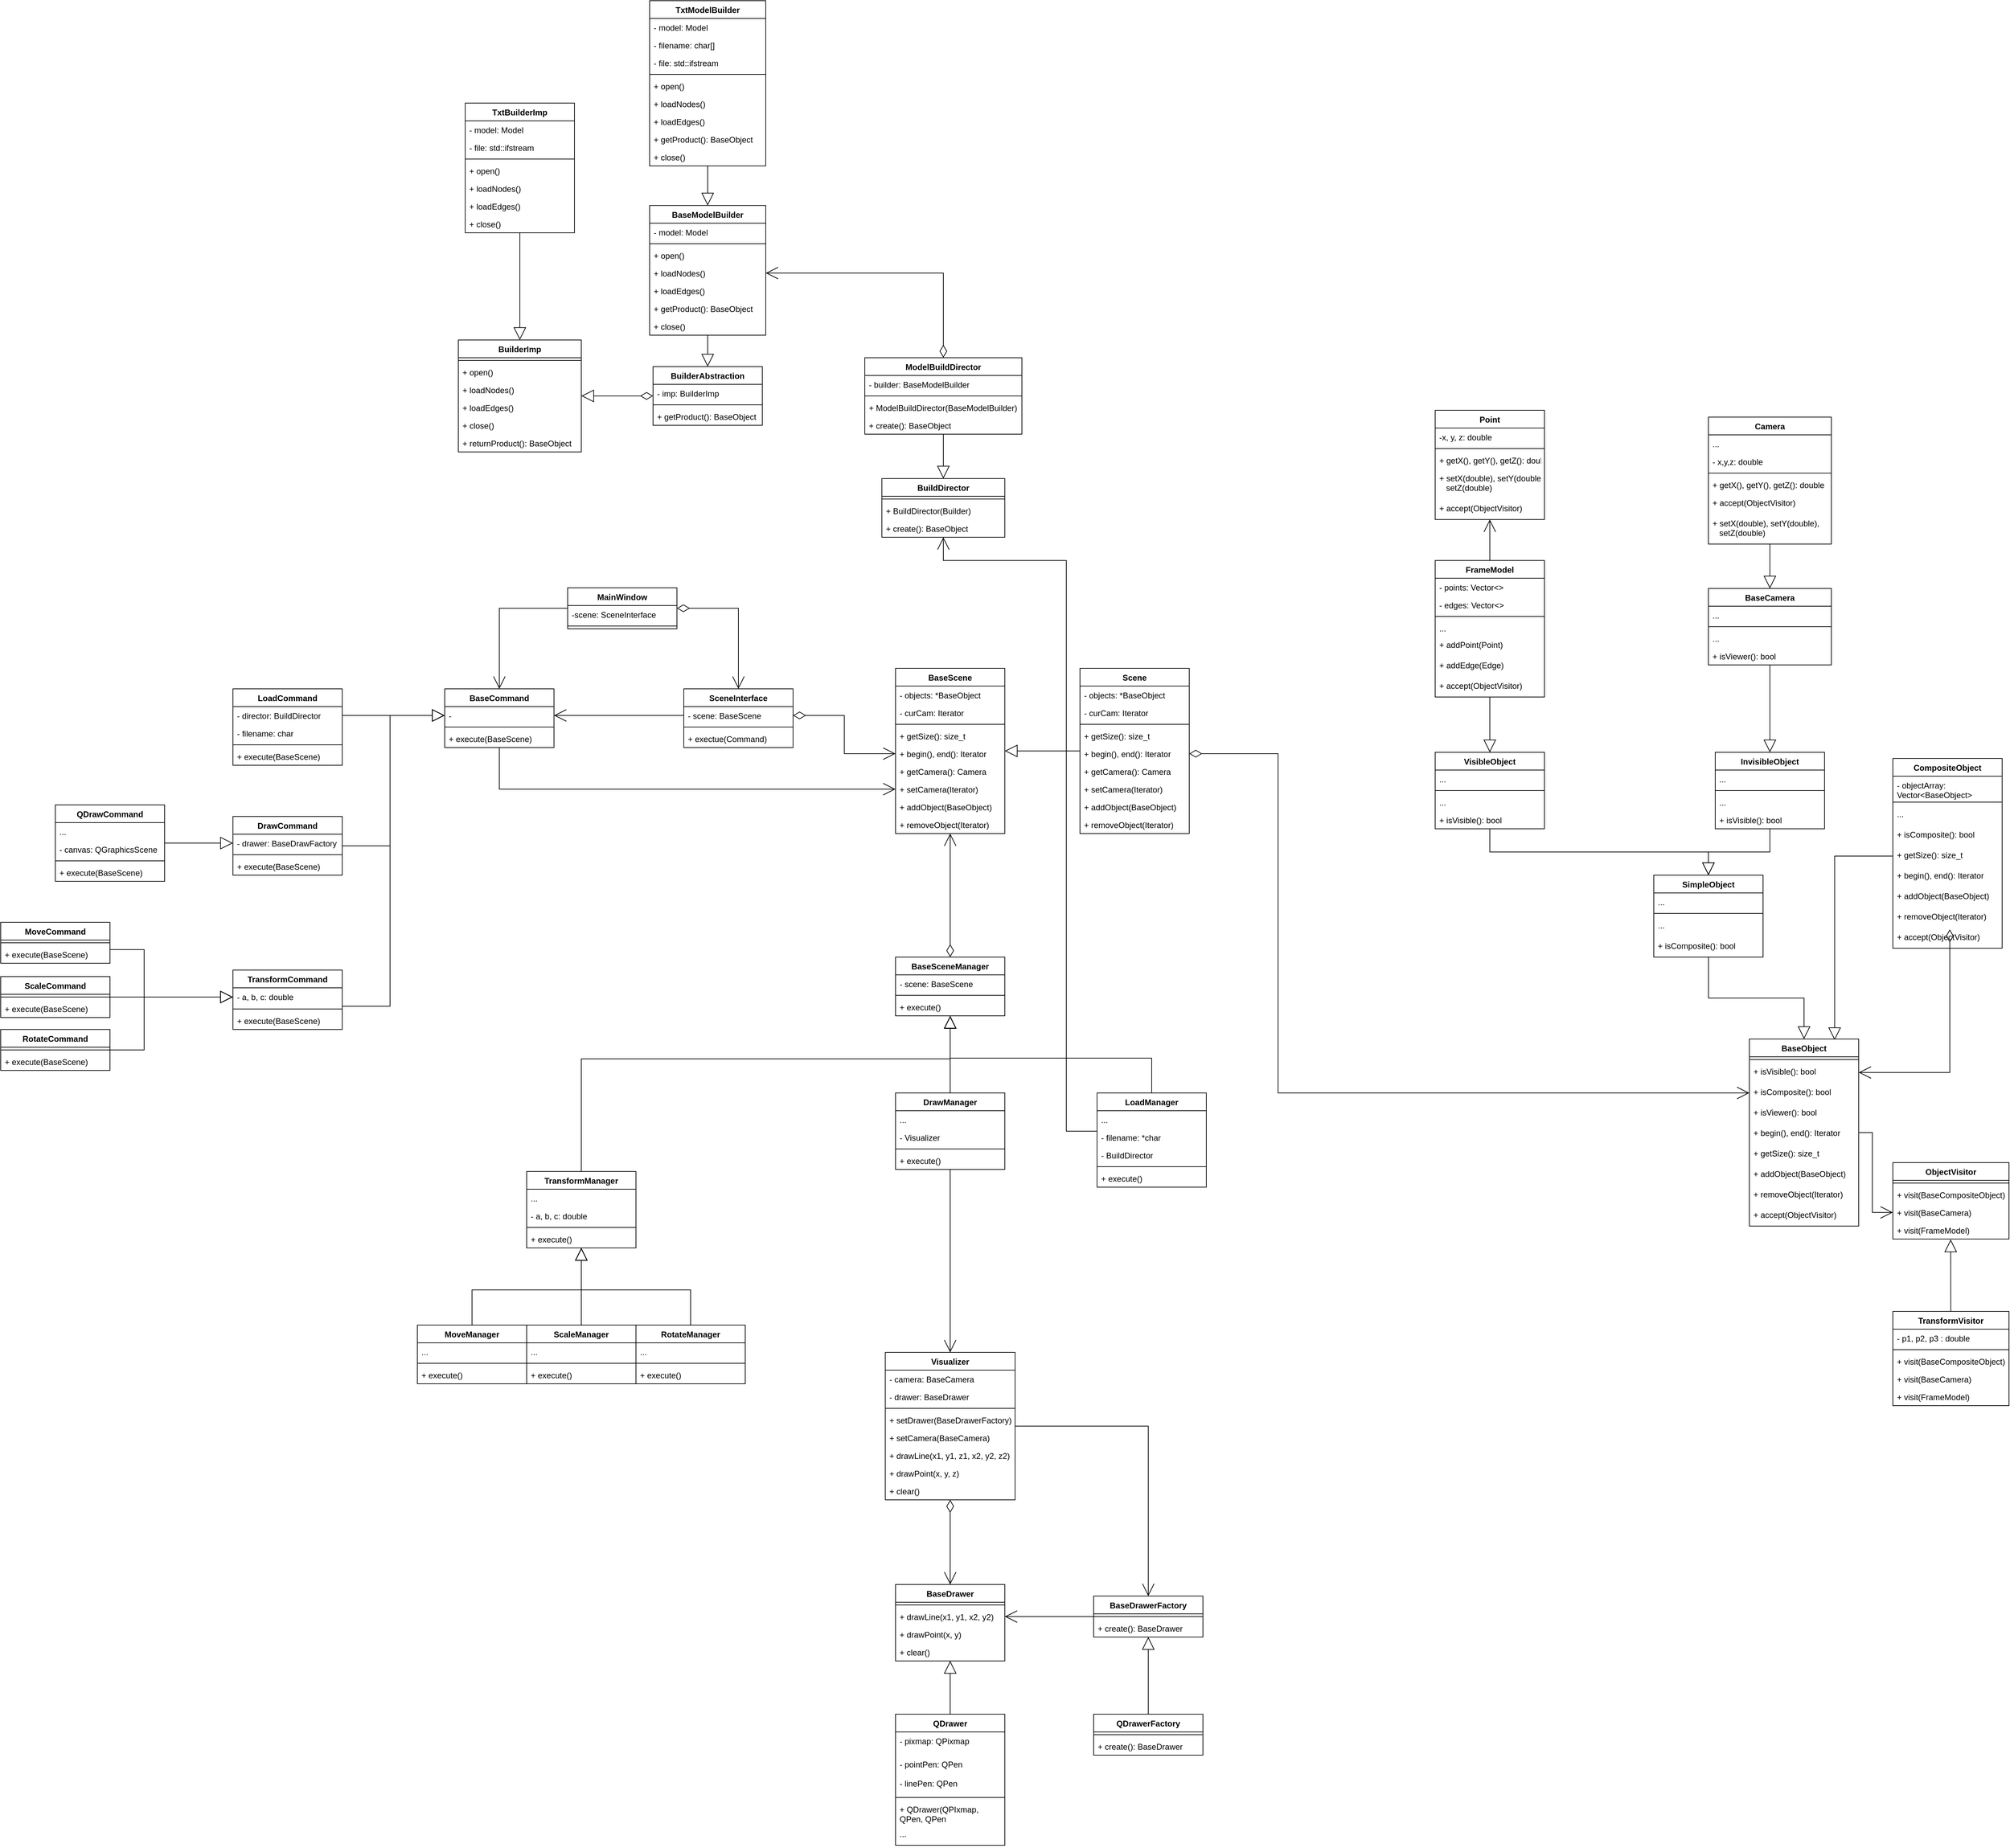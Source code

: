<mxfile version="13.2.2" type="device"><diagram id="C5RBs43oDa-KdzZeNtuy" name="Page-1"><mxGraphModel dx="1185" dy="680" grid="1" gridSize="10" guides="1" tooltips="1" connect="1" arrows="1" fold="1" page="1" pageScale="1" pageWidth="3300" pageHeight="4681" math="0" shadow="0"><root><mxCell id="WIyWlLk6GJQsqaUBKTNV-0"/><mxCell id="WIyWlLk6GJQsqaUBKTNV-1" parent="WIyWlLk6GJQsqaUBKTNV-0"/><mxCell id="m2cF-GqTeHowifeM9ZPO-51" value="" style="endArrow=block;endFill=0;endSize=16;html=1;entryX=0.78;entryY=0.006;entryDx=0;entryDy=0;entryPerimeter=0;strokeColor=#000000;rounded=0;edgeStyle=orthogonalEdgeStyle;exitX=0;exitY=0.5;exitDx=0;exitDy=0;elbow=vertical;" parent="WIyWlLk6GJQsqaUBKTNV-1" source="m2cF-GqTeHowifeM9ZPO-20" target="LKuItXzskN6m5TGHYu66-60" edge="1"><mxGeometry width="160" relative="1" as="geometry"><mxPoint x="2765" y="1281" as="sourcePoint"/><mxPoint x="2860" y="1431" as="targetPoint"/></mxGeometry></mxCell><mxCell id="m2cF-GqTeHowifeM9ZPO-61" value="" style="endArrow=block;endSize=16;endFill=0;html=1;strokeColor=#000000;exitX=0.501;exitY=0.988;exitDx=0;exitDy=0;exitPerimeter=0;entryX=0.5;entryY=0;entryDx=0;entryDy=0;edgeStyle=elbowEdgeStyle;elbow=vertical;rounded=0;" parent="WIyWlLk6GJQsqaUBKTNV-1" target="LKuItXzskN6m5TGHYu66-60" edge="1"><mxGeometry width="160" relative="1" as="geometry"><mxPoint x="2560.16" y="1440.64" as="sourcePoint"/><mxPoint x="2780" y="1411" as="targetPoint"/></mxGeometry></mxCell><mxCell id="m2cF-GqTeHowifeM9ZPO-67" style="edgeStyle=elbowEdgeStyle;rounded=0;orthogonalLoop=1;jettySize=auto;elbow=vertical;html=1;endArrow=block;endFill=0;endSize=16;strokeColor=#000000;strokeWidth=1;" parent="WIyWlLk6GJQsqaUBKTNV-1" source="m2cF-GqTeHowifeM9ZPO-26" edge="1"><mxGeometry relative="1" as="geometry"><mxPoint x="2560" y="1321" as="targetPoint"/></mxGeometry></mxCell><mxCell id="m2cF-GqTeHowifeM9ZPO-64" style="edgeStyle=elbowEdgeStyle;rounded=0;orthogonalLoop=1;jettySize=auto;elbow=vertical;html=1;entryX=0.5;entryY=0;entryDx=0;entryDy=0;strokeColor=#000000;endSize=16;endArrow=block;endFill=0;" parent="WIyWlLk6GJQsqaUBKTNV-1" source="LKuItXzskN6m5TGHYu66-67" target="m2cF-GqTeHowifeM9ZPO-3" edge="1"><mxGeometry relative="1" as="geometry"/></mxCell><mxCell id="m2cF-GqTeHowifeM9ZPO-68" style="edgeStyle=elbowEdgeStyle;rounded=0;orthogonalLoop=1;jettySize=auto;elbow=vertical;html=1;entryX=0.5;entryY=0;entryDx=0;entryDy=0;endArrow=block;endFill=0;endSize=16;strokeColor=#000000;strokeWidth=1;" parent="WIyWlLk6GJQsqaUBKTNV-1" source="LKuItXzskN6m5TGHYu66-8" target="LKuItXzskN6m5TGHYu66-67" edge="1"><mxGeometry relative="1" as="geometry"/></mxCell><mxCell id="m2cF-GqTeHowifeM9ZPO-76" value="" style="endArrow=open;html=1;endSize=16;startArrow=diamondThin;startSize=16;startFill=0;edgeStyle=orthogonalEdgeStyle;align=left;verticalAlign=bottom;strokeColor=#000000;strokeWidth=1;entryX=1;entryY=0.5;entryDx=0;entryDy=0;rounded=0;exitX=0.521;exitY=1.082;exitDx=0;exitDy=0;exitPerimeter=0;" parent="WIyWlLk6GJQsqaUBKTNV-1" source="m2cF-GqTeHowifeM9ZPO-23" target="LKuItXzskN6m5TGHYu66-63" edge="1"><mxGeometry x="-0.842" y="17" relative="1" as="geometry"><mxPoint x="2913.034" y="1428" as="sourcePoint"/><mxPoint x="3040" y="1511" as="targetPoint"/><Array as="points"><mxPoint x="2913" y="1610"/></Array><mxPoint as="offset"/></mxGeometry></mxCell><mxCell id="m2cF-GqTeHowifeM9ZPO-141" value="" style="edgeStyle=orthogonalEdgeStyle;rounded=0;orthogonalLoop=1;jettySize=auto;html=1;endArrow=block;endFill=0;endSize=16;strokeColor=#000000;strokeWidth=1;" parent="WIyWlLk6GJQsqaUBKTNV-1" source="m2cF-GqTeHowifeM9ZPO-109" target="m2cF-GqTeHowifeM9ZPO-131" edge="1"><mxGeometry relative="1" as="geometry"/></mxCell><mxCell id="m2cF-GqTeHowifeM9ZPO-207" style="edgeStyle=orthogonalEdgeStyle;rounded=0;orthogonalLoop=1;jettySize=auto;html=1;entryX=0.5;entryY=0;entryDx=0;entryDy=0;startArrow=none;startFill=0;startSize=16;endArrow=block;endFill=0;endSize=16;strokeColor=#000000;strokeWidth=1;" parent="WIyWlLk6GJQsqaUBKTNV-1" source="m2cF-GqTeHowifeM9ZPO-201" target="m2cF-GqTeHowifeM9ZPO-184" edge="1"><mxGeometry relative="1" as="geometry"/></mxCell><mxCell id="m2cF-GqTeHowifeM9ZPO-209" style="edgeStyle=orthogonalEdgeStyle;rounded=0;orthogonalLoop=1;jettySize=auto;html=1;startArrow=diamondThin;startFill=0;startSize=16;endArrow=open;endFill=0;endSize=16;strokeColor=#000000;strokeWidth=1;entryX=1;entryY=0.5;entryDx=0;entryDy=0;" parent="WIyWlLk6GJQsqaUBKTNV-1" source="m2cF-GqTeHowifeM9ZPO-201" target="z-JeLjXDN4lgydVniXxk-24" edge="1"><mxGeometry relative="1" as="geometry"><mxPoint x="1190" y="440" as="targetPoint"/></mxGeometry></mxCell><mxCell id="z-JeLjXDN4lgydVniXxk-18" style="edgeStyle=orthogonalEdgeStyle;rounded=0;orthogonalLoop=1;jettySize=auto;html=1;entryX=0.5;entryY=0;entryDx=0;entryDy=0;startArrow=none;startFill=0;startSize=16;endArrow=block;endFill=0;endSize=16;" parent="WIyWlLk6GJQsqaUBKTNV-1" source="z-JeLjXDN4lgydVniXxk-14" target="z-JeLjXDN4lgydVniXxk-4" edge="1"><mxGeometry relative="1" as="geometry"/></mxCell><mxCell id="z-JeLjXDN4lgydVniXxk-28" style="edgeStyle=orthogonalEdgeStyle;rounded=0;orthogonalLoop=1;jettySize=auto;html=1;entryX=0.5;entryY=0;entryDx=0;entryDy=0;startArrow=none;startFill=0;startSize=16;endArrow=block;endFill=0;endSize=16;" parent="WIyWlLk6GJQsqaUBKTNV-1" source="z-JeLjXDN4lgydVniXxk-20" target="z-JeLjXDN4lgydVniXxk-0" edge="1"><mxGeometry relative="1" as="geometry"/></mxCell><mxCell id="z-JeLjXDN4lgydVniXxk-40" style="edgeStyle=orthogonalEdgeStyle;rounded=0;orthogonalLoop=1;jettySize=auto;html=1;entryX=1;entryY=0.5;entryDx=0;entryDy=0;startArrow=diamondThin;startFill=0;startSize=16;endArrow=block;endFill=0;endSize=16;" parent="WIyWlLk6GJQsqaUBKTNV-1" source="z-JeLjXDN4lgydVniXxk-0" target="z-JeLjXDN4lgydVniXxk-4" edge="1"><mxGeometry relative="1" as="geometry"/></mxCell><mxCell id="z-JeLjXDN4lgydVniXxk-39" style="edgeStyle=orthogonalEdgeStyle;rounded=0;orthogonalLoop=1;jettySize=auto;html=1;entryX=0.5;entryY=0;entryDx=0;entryDy=0;startArrow=none;startFill=0;startSize=16;endArrow=block;endFill=0;endSize=16;" parent="WIyWlLk6GJQsqaUBKTNV-1" source="z-JeLjXDN4lgydVniXxk-29" target="z-JeLjXDN4lgydVniXxk-20" edge="1"><mxGeometry relative="1" as="geometry"/></mxCell><mxCell id="z-JeLjXDN4lgydVniXxk-20" value="BaseModelBuilder" style="swimlane;fontStyle=1;align=center;verticalAlign=top;childLayout=stackLayout;horizontal=1;startSize=26;horizontalStack=0;resizeParent=1;resizeParentMax=0;resizeLast=0;collapsible=1;marginBottom=0;" parent="WIyWlLk6GJQsqaUBKTNV-1" vertex="1"><mxGeometry x="1010" y="340" width="170" height="190" as="geometry"/></mxCell><mxCell id="z-JeLjXDN4lgydVniXxk-21" value="- model: Model" style="text;strokeColor=none;fillColor=none;align=left;verticalAlign=top;spacingLeft=4;spacingRight=4;overflow=hidden;rotatable=0;points=[[0,0.5],[1,0.5]];portConstraint=eastwest;" parent="z-JeLjXDN4lgydVniXxk-20" vertex="1"><mxGeometry y="26" width="170" height="26" as="geometry"/></mxCell><mxCell id="z-JeLjXDN4lgydVniXxk-22" value="" style="line;strokeWidth=1;fillColor=none;align=left;verticalAlign=middle;spacingTop=-1;spacingLeft=3;spacingRight=3;rotatable=0;labelPosition=right;points=[];portConstraint=eastwest;" parent="z-JeLjXDN4lgydVniXxk-20" vertex="1"><mxGeometry y="52" width="170" height="8" as="geometry"/></mxCell><mxCell id="z-JeLjXDN4lgydVniXxk-23" value="+ open()" style="text;strokeColor=none;fillColor=none;align=left;verticalAlign=top;spacingLeft=4;spacingRight=4;overflow=hidden;rotatable=0;points=[[0,0.5],[1,0.5]];portConstraint=eastwest;" parent="z-JeLjXDN4lgydVniXxk-20" vertex="1"><mxGeometry y="60" width="170" height="26" as="geometry"/></mxCell><mxCell id="z-JeLjXDN4lgydVniXxk-24" value="+ loadNodes()" style="text;strokeColor=none;fillColor=none;align=left;verticalAlign=top;spacingLeft=4;spacingRight=4;overflow=hidden;rotatable=0;points=[[0,0.5],[1,0.5]];portConstraint=eastwest;" parent="z-JeLjXDN4lgydVniXxk-20" vertex="1"><mxGeometry y="86" width="170" height="26" as="geometry"/></mxCell><mxCell id="z-JeLjXDN4lgydVniXxk-25" value="+ loadEdges()" style="text;strokeColor=none;fillColor=none;align=left;verticalAlign=top;spacingLeft=4;spacingRight=4;overflow=hidden;rotatable=0;points=[[0,0.5],[1,0.5]];portConstraint=eastwest;" parent="z-JeLjXDN4lgydVniXxk-20" vertex="1"><mxGeometry y="112" width="170" height="26" as="geometry"/></mxCell><mxCell id="z-JeLjXDN4lgydVniXxk-26" value="+ getProduct(): BaseObject" style="text;strokeColor=none;fillColor=none;align=left;verticalAlign=top;spacingLeft=4;spacingRight=4;overflow=hidden;rotatable=0;points=[[0,0.5],[1,0.5]];portConstraint=eastwest;" parent="z-JeLjXDN4lgydVniXxk-20" vertex="1"><mxGeometry y="138" width="170" height="26" as="geometry"/></mxCell><mxCell id="z-JeLjXDN4lgydVniXxk-27" value="+ close()" style="text;strokeColor=none;fillColor=none;align=left;verticalAlign=top;spacingLeft=4;spacingRight=4;overflow=hidden;rotatable=0;points=[[0,0.5],[1,0.5]];portConstraint=eastwest;" parent="z-JeLjXDN4lgydVniXxk-20" vertex="1"><mxGeometry y="164" width="170" height="26" as="geometry"/></mxCell><mxCell id="z-JeLjXDN4lgydVniXxk-29" value="TxtModelBuilder" style="swimlane;fontStyle=1;align=center;verticalAlign=top;childLayout=stackLayout;horizontal=1;startSize=26;horizontalStack=0;resizeParent=1;resizeParentMax=0;resizeLast=0;collapsible=1;marginBottom=0;" parent="WIyWlLk6GJQsqaUBKTNV-1" vertex="1"><mxGeometry x="1010" y="40" width="170" height="242" as="geometry"/></mxCell><mxCell id="z-JeLjXDN4lgydVniXxk-41" value="- model: Model" style="text;strokeColor=none;fillColor=none;align=left;verticalAlign=top;spacingLeft=4;spacingRight=4;overflow=hidden;rotatable=0;points=[[0,0.5],[1,0.5]];portConstraint=eastwest;" parent="z-JeLjXDN4lgydVniXxk-29" vertex="1"><mxGeometry y="26" width="170" height="26" as="geometry"/></mxCell><mxCell id="z-JeLjXDN4lgydVniXxk-43" value="- filename: char[]" style="text;strokeColor=none;fillColor=none;align=left;verticalAlign=top;spacingLeft=4;spacingRight=4;overflow=hidden;rotatable=0;points=[[0,0.5],[1,0.5]];portConstraint=eastwest;" parent="z-JeLjXDN4lgydVniXxk-29" vertex="1"><mxGeometry y="52" width="170" height="26" as="geometry"/></mxCell><mxCell id="z-JeLjXDN4lgydVniXxk-42" value="- file: std::ifstream" style="text;strokeColor=none;fillColor=none;align=left;verticalAlign=top;spacingLeft=4;spacingRight=4;overflow=hidden;rotatable=0;points=[[0,0.5],[1,0.5]];portConstraint=eastwest;" parent="z-JeLjXDN4lgydVniXxk-29" vertex="1"><mxGeometry y="78" width="170" height="26" as="geometry"/></mxCell><mxCell id="z-JeLjXDN4lgydVniXxk-33" value="" style="line;strokeWidth=1;fillColor=none;align=left;verticalAlign=middle;spacingTop=-1;spacingLeft=3;spacingRight=3;rotatable=0;labelPosition=right;points=[];portConstraint=eastwest;" parent="z-JeLjXDN4lgydVniXxk-29" vertex="1"><mxGeometry y="104" width="170" height="8" as="geometry"/></mxCell><mxCell id="z-JeLjXDN4lgydVniXxk-34" value="+ open()" style="text;strokeColor=none;fillColor=none;align=left;verticalAlign=top;spacingLeft=4;spacingRight=4;overflow=hidden;rotatable=0;points=[[0,0.5],[1,0.5]];portConstraint=eastwest;" parent="z-JeLjXDN4lgydVniXxk-29" vertex="1"><mxGeometry y="112" width="170" height="26" as="geometry"/></mxCell><mxCell id="z-JeLjXDN4lgydVniXxk-35" value="+ loadNodes()" style="text;strokeColor=none;fillColor=none;align=left;verticalAlign=top;spacingLeft=4;spacingRight=4;overflow=hidden;rotatable=0;points=[[0,0.5],[1,0.5]];portConstraint=eastwest;" parent="z-JeLjXDN4lgydVniXxk-29" vertex="1"><mxGeometry y="138" width="170" height="26" as="geometry"/></mxCell><mxCell id="z-JeLjXDN4lgydVniXxk-36" value="+ loadEdges()" style="text;strokeColor=none;fillColor=none;align=left;verticalAlign=top;spacingLeft=4;spacingRight=4;overflow=hidden;rotatable=0;points=[[0,0.5],[1,0.5]];portConstraint=eastwest;" parent="z-JeLjXDN4lgydVniXxk-29" vertex="1"><mxGeometry y="164" width="170" height="26" as="geometry"/></mxCell><mxCell id="z-JeLjXDN4lgydVniXxk-37" value="+ getProduct(): BaseObject" style="text;strokeColor=none;fillColor=none;align=left;verticalAlign=top;spacingLeft=4;spacingRight=4;overflow=hidden;rotatable=0;points=[[0,0.5],[1,0.5]];portConstraint=eastwest;" parent="z-JeLjXDN4lgydVniXxk-29" vertex="1"><mxGeometry y="190" width="170" height="26" as="geometry"/></mxCell><mxCell id="z-JeLjXDN4lgydVniXxk-38" value="+ close()" style="text;strokeColor=none;fillColor=none;align=left;verticalAlign=top;spacingLeft=4;spacingRight=4;overflow=hidden;rotatable=0;points=[[0,0.5],[1,0.5]];portConstraint=eastwest;" parent="z-JeLjXDN4lgydVniXxk-29" vertex="1"><mxGeometry y="216" width="170" height="26" as="geometry"/></mxCell><mxCell id="z-JeLjXDN4lgydVniXxk-14" value="TxtBuilderImp" style="swimlane;fontStyle=1;align=center;verticalAlign=top;childLayout=stackLayout;horizontal=1;startSize=26;horizontalStack=0;resizeParent=1;resizeParentMax=0;resizeLast=0;collapsible=1;marginBottom=0;" parent="WIyWlLk6GJQsqaUBKTNV-1" vertex="1"><mxGeometry x="740" y="190" width="160" height="190" as="geometry"/></mxCell><mxCell id="z-JeLjXDN4lgydVniXxk-32" value="- model: Model" style="text;strokeColor=none;fillColor=none;align=left;verticalAlign=top;spacingLeft=4;spacingRight=4;overflow=hidden;rotatable=0;points=[[0,0.5],[1,0.5]];portConstraint=eastwest;" parent="z-JeLjXDN4lgydVniXxk-14" vertex="1"><mxGeometry y="26" width="160" height="26" as="geometry"/></mxCell><mxCell id="z-JeLjXDN4lgydVniXxk-31" value="- file: std::ifstream" style="text;strokeColor=none;fillColor=none;align=left;verticalAlign=top;spacingLeft=4;spacingRight=4;overflow=hidden;rotatable=0;points=[[0,0.5],[1,0.5]];portConstraint=eastwest;" parent="z-JeLjXDN4lgydVniXxk-14" vertex="1"><mxGeometry y="52" width="160" height="26" as="geometry"/></mxCell><mxCell id="z-JeLjXDN4lgydVniXxk-16" value="" style="line;strokeWidth=1;fillColor=none;align=left;verticalAlign=middle;spacingTop=-1;spacingLeft=3;spacingRight=3;rotatable=0;labelPosition=right;points=[];portConstraint=eastwest;" parent="z-JeLjXDN4lgydVniXxk-14" vertex="1"><mxGeometry y="78" width="160" height="8" as="geometry"/></mxCell><mxCell id="z-JeLjXDN4lgydVniXxk-17" value="+ open()" style="text;strokeColor=none;fillColor=none;align=left;verticalAlign=top;spacingLeft=4;spacingRight=4;overflow=hidden;rotatable=0;points=[[0,0.5],[1,0.5]];portConstraint=eastwest;" parent="z-JeLjXDN4lgydVniXxk-14" vertex="1"><mxGeometry y="86" width="160" height="26" as="geometry"/></mxCell><mxCell id="z-JeLjXDN4lgydVniXxk-44" value="+ loadNodes()" style="text;strokeColor=none;fillColor=none;align=left;verticalAlign=top;spacingLeft=4;spacingRight=4;overflow=hidden;rotatable=0;points=[[0,0.5],[1,0.5]];portConstraint=eastwest;" parent="z-JeLjXDN4lgydVniXxk-14" vertex="1"><mxGeometry y="112" width="160" height="26" as="geometry"/></mxCell><mxCell id="z-JeLjXDN4lgydVniXxk-45" value="+ loadEdges()" style="text;strokeColor=none;fillColor=none;align=left;verticalAlign=top;spacingLeft=4;spacingRight=4;overflow=hidden;rotatable=0;points=[[0,0.5],[1,0.5]];portConstraint=eastwest;" parent="z-JeLjXDN4lgydVniXxk-14" vertex="1"><mxGeometry y="138" width="160" height="26" as="geometry"/></mxCell><mxCell id="z-JeLjXDN4lgydVniXxk-46" value="+ close()" style="text;strokeColor=none;fillColor=none;align=left;verticalAlign=top;spacingLeft=4;spacingRight=4;overflow=hidden;rotatable=0;points=[[0,0.5],[1,0.5]];portConstraint=eastwest;" parent="z-JeLjXDN4lgydVniXxk-14" vertex="1"><mxGeometry y="164" width="160" height="26" as="geometry"/></mxCell><mxCell id="m2cF-GqTeHowifeM9ZPO-142" style="edgeStyle=orthogonalEdgeStyle;rounded=0;orthogonalLoop=1;jettySize=auto;html=1;entryX=0;entryY=0.5;entryDx=0;entryDy=0;endArrow=open;endFill=0;endSize=16;strokeColor=#000000;strokeWidth=1;startArrow=diamondThin;startFill=0;startSize=16;exitX=1;exitY=0.5;exitDx=0;exitDy=0;" parent="WIyWlLk6GJQsqaUBKTNV-1" target="m2cF-GqTeHowifeM9ZPO-2" edge="1"><mxGeometry relative="1" as="geometry"><Array as="points"><mxPoint x="1930" y="1143"/><mxPoint x="1930" y="1640"/></Array><mxPoint x="1800" y="1143" as="sourcePoint"/></mxGeometry></mxCell><mxCell id="m2cF-GqTeHowifeM9ZPO-184" value="BuildDirector" style="swimlane;fontStyle=1;align=center;verticalAlign=top;childLayout=stackLayout;horizontal=1;startSize=26;horizontalStack=0;resizeParent=1;resizeParentMax=0;resizeLast=0;collapsible=1;marginBottom=0;" parent="WIyWlLk6GJQsqaUBKTNV-1" vertex="1"><mxGeometry x="1350" y="740" width="180" height="86" as="geometry"/></mxCell><mxCell id="m2cF-GqTeHowifeM9ZPO-186" value="" style="line;strokeWidth=1;fillColor=none;align=left;verticalAlign=middle;spacingTop=-1;spacingLeft=3;spacingRight=3;rotatable=0;labelPosition=right;points=[];portConstraint=eastwest;" parent="m2cF-GqTeHowifeM9ZPO-184" vertex="1"><mxGeometry y="26" width="180" height="8" as="geometry"/></mxCell><mxCell id="m2cF-GqTeHowifeM9ZPO-187" value="+ BuildDirector(Builder)" style="text;strokeColor=none;fillColor=none;align=left;verticalAlign=top;spacingLeft=4;spacingRight=4;overflow=hidden;rotatable=0;points=[[0,0.5],[1,0.5]];portConstraint=eastwest;" parent="m2cF-GqTeHowifeM9ZPO-184" vertex="1"><mxGeometry y="34" width="180" height="26" as="geometry"/></mxCell><mxCell id="m2cF-GqTeHowifeM9ZPO-188" value="+ create(): BaseObject" style="text;strokeColor=none;fillColor=none;align=left;verticalAlign=top;spacingLeft=4;spacingRight=4;overflow=hidden;rotatable=0;points=[[0,0.5],[1,0.5]];portConstraint=eastwest;" parent="m2cF-GqTeHowifeM9ZPO-184" vertex="1"><mxGeometry y="60" width="180" height="26" as="geometry"/></mxCell><mxCell id="z-JeLjXDN4lgydVniXxk-0" value="BuilderAbstraction" style="swimlane;fontStyle=1;align=center;verticalAlign=top;childLayout=stackLayout;horizontal=1;startSize=26;horizontalStack=0;resizeParent=1;resizeParentMax=0;resizeLast=0;collapsible=1;marginBottom=0;" parent="WIyWlLk6GJQsqaUBKTNV-1" vertex="1"><mxGeometry x="1015" y="576" width="160" height="86" as="geometry"/></mxCell><mxCell id="z-JeLjXDN4lgydVniXxk-48" value="- imp: BuilderImp" style="text;strokeColor=none;fillColor=none;align=left;verticalAlign=top;spacingLeft=4;spacingRight=4;overflow=hidden;rotatable=0;points=[[0,0.5],[1,0.5]];portConstraint=eastwest;" parent="z-JeLjXDN4lgydVniXxk-0" vertex="1"><mxGeometry y="26" width="160" height="26" as="geometry"/></mxCell><mxCell id="z-JeLjXDN4lgydVniXxk-2" value="" style="line;strokeWidth=1;fillColor=none;align=left;verticalAlign=middle;spacingTop=-1;spacingLeft=3;spacingRight=3;rotatable=0;labelPosition=right;points=[];portConstraint=eastwest;" parent="z-JeLjXDN4lgydVniXxk-0" vertex="1"><mxGeometry y="52" width="160" height="8" as="geometry"/></mxCell><mxCell id="z-JeLjXDN4lgydVniXxk-19" value="+ getProduct(): BaseObject" style="text;strokeColor=none;fillColor=none;align=left;verticalAlign=top;spacingLeft=4;spacingRight=4;overflow=hidden;rotatable=0;points=[[0,0.5],[1,0.5]];portConstraint=eastwest;" parent="z-JeLjXDN4lgydVniXxk-0" vertex="1"><mxGeometry y="60" width="160" height="26" as="geometry"/></mxCell><mxCell id="m2cF-GqTeHowifeM9ZPO-201" value="ModelBuildDirector" style="swimlane;fontStyle=1;align=center;verticalAlign=top;childLayout=stackLayout;horizontal=1;startSize=26;horizontalStack=0;resizeParent=1;resizeParentMax=0;resizeLast=0;collapsible=1;marginBottom=0;" parent="WIyWlLk6GJQsqaUBKTNV-1" vertex="1"><mxGeometry x="1325" y="563" width="230" height="112" as="geometry"/></mxCell><mxCell id="m2cF-GqTeHowifeM9ZPO-206" value="- builder: BaseModelBuilder" style="text;strokeColor=none;fillColor=none;align=left;verticalAlign=top;spacingLeft=4;spacingRight=4;overflow=hidden;rotatable=0;points=[[0,0.5],[1,0.5]];portConstraint=eastwest;" parent="m2cF-GqTeHowifeM9ZPO-201" vertex="1"><mxGeometry y="26" width="230" height="26" as="geometry"/></mxCell><mxCell id="m2cF-GqTeHowifeM9ZPO-202" value="" style="line;strokeWidth=1;fillColor=none;align=left;verticalAlign=middle;spacingTop=-1;spacingLeft=3;spacingRight=3;rotatable=0;labelPosition=right;points=[];portConstraint=eastwest;" parent="m2cF-GqTeHowifeM9ZPO-201" vertex="1"><mxGeometry y="52" width="230" height="8" as="geometry"/></mxCell><mxCell id="m2cF-GqTeHowifeM9ZPO-203" value="+ ModelBuildDirector(BaseModelBuilder)" style="text;strokeColor=none;fillColor=none;align=left;verticalAlign=top;spacingLeft=4;spacingRight=4;overflow=hidden;rotatable=0;points=[[0,0.5],[1,0.5]];portConstraint=eastwest;" parent="m2cF-GqTeHowifeM9ZPO-201" vertex="1"><mxGeometry y="60" width="230" height="26" as="geometry"/></mxCell><mxCell id="m2cF-GqTeHowifeM9ZPO-204" value="+ create(): BaseObject" style="text;strokeColor=none;fillColor=none;align=left;verticalAlign=top;spacingLeft=4;spacingRight=4;overflow=hidden;rotatable=0;points=[[0,0.5],[1,0.5]];portConstraint=eastwest;" parent="m2cF-GqTeHowifeM9ZPO-201" vertex="1"><mxGeometry y="86" width="230" height="26" as="geometry"/></mxCell><mxCell id="z-JeLjXDN4lgydVniXxk-4" value="BuilderImp" style="swimlane;fontStyle=1;align=center;verticalAlign=top;childLayout=stackLayout;horizontal=1;startSize=26;horizontalStack=0;resizeParent=1;resizeParentMax=0;resizeLast=0;collapsible=1;marginBottom=0;" parent="WIyWlLk6GJQsqaUBKTNV-1" vertex="1"><mxGeometry x="730" y="537" width="180" height="164" as="geometry"/></mxCell><mxCell id="z-JeLjXDN4lgydVniXxk-6" value="" style="line;strokeWidth=1;fillColor=none;align=left;verticalAlign=middle;spacingTop=-1;spacingLeft=3;spacingRight=3;rotatable=0;labelPosition=right;points=[];portConstraint=eastwest;" parent="z-JeLjXDN4lgydVniXxk-4" vertex="1"><mxGeometry y="26" width="180" height="8" as="geometry"/></mxCell><mxCell id="z-JeLjXDN4lgydVniXxk-54" value="+ open()" style="text;strokeColor=none;fillColor=none;align=left;verticalAlign=top;spacingLeft=4;spacingRight=4;overflow=hidden;rotatable=0;points=[[0,0.5],[1,0.5]];portConstraint=eastwest;" parent="z-JeLjXDN4lgydVniXxk-4" vertex="1"><mxGeometry y="34" width="180" height="26" as="geometry"/></mxCell><mxCell id="z-JeLjXDN4lgydVniXxk-55" value="+ loadNodes()" style="text;strokeColor=none;fillColor=none;align=left;verticalAlign=top;spacingLeft=4;spacingRight=4;overflow=hidden;rotatable=0;points=[[0,0.5],[1,0.5]];portConstraint=eastwest;" parent="z-JeLjXDN4lgydVniXxk-4" vertex="1"><mxGeometry y="60" width="180" height="26" as="geometry"/></mxCell><mxCell id="z-JeLjXDN4lgydVniXxk-56" value="+ loadEdges()" style="text;strokeColor=none;fillColor=none;align=left;verticalAlign=top;spacingLeft=4;spacingRight=4;overflow=hidden;rotatable=0;points=[[0,0.5],[1,0.5]];portConstraint=eastwest;" parent="z-JeLjXDN4lgydVniXxk-4" vertex="1"><mxGeometry y="86" width="180" height="26" as="geometry"/></mxCell><mxCell id="z-JeLjXDN4lgydVniXxk-57" value="+ close()" style="text;strokeColor=none;fillColor=none;align=left;verticalAlign=top;spacingLeft=4;spacingRight=4;overflow=hidden;rotatable=0;points=[[0,0.5],[1,0.5]];portConstraint=eastwest;" parent="z-JeLjXDN4lgydVniXxk-4" vertex="1"><mxGeometry y="112" width="180" height="26" as="geometry"/></mxCell><mxCell id="z-JeLjXDN4lgydVniXxk-7" value="+ returnProduct(): BaseObject" style="text;strokeColor=none;fillColor=none;align=left;verticalAlign=top;spacingLeft=4;spacingRight=4;overflow=hidden;rotatable=0;points=[[0,0.5],[1,0.5]];portConstraint=eastwest;" parent="z-JeLjXDN4lgydVniXxk-4" vertex="1"><mxGeometry y="138" width="180" height="26" as="geometry"/></mxCell><mxCell id="m2cF-GqTeHowifeM9ZPO-3" value="SimpleObject" style="swimlane;fontStyle=1;align=center;verticalAlign=top;childLayout=stackLayout;horizontal=1;startSize=26;horizontalStack=0;resizeParent=1;resizeParentMax=0;resizeLast=0;collapsible=1;marginBottom=0;" parent="WIyWlLk6GJQsqaUBKTNV-1" vertex="1"><mxGeometry x="2480" y="1321" width="160" height="120" as="geometry"/></mxCell><mxCell id="m2cF-GqTeHowifeM9ZPO-62" value="..." style="text;strokeColor=none;fillColor=none;align=left;verticalAlign=top;spacingLeft=4;spacingRight=4;overflow=hidden;rotatable=0;points=[[0,0.5],[1,0.5]];portConstraint=eastwest;" parent="m2cF-GqTeHowifeM9ZPO-3" vertex="1"><mxGeometry y="26" width="160" height="26" as="geometry"/></mxCell><mxCell id="m2cF-GqTeHowifeM9ZPO-4" value="" style="line;strokeWidth=1;fillColor=none;align=left;verticalAlign=middle;spacingTop=-1;spacingLeft=3;spacingRight=3;rotatable=0;labelPosition=right;points=[];portConstraint=eastwest;" parent="m2cF-GqTeHowifeM9ZPO-3" vertex="1"><mxGeometry y="52" width="160" height="8" as="geometry"/></mxCell><mxCell id="m2cF-GqTeHowifeM9ZPO-11" value="..." style="text;strokeColor=none;fillColor=none;align=left;verticalAlign=top;spacingLeft=4;spacingRight=4;overflow=hidden;rotatable=0;points=[[0,0.5],[1,0.5]];portConstraint=eastwest;" parent="m2cF-GqTeHowifeM9ZPO-3" vertex="1"><mxGeometry y="60" width="160" height="30" as="geometry"/></mxCell><mxCell id="tVToSis9b_hYtMSrYG2j-28" value="+ isComposite(): bool" style="text;strokeColor=none;fillColor=none;align=left;verticalAlign=top;spacingLeft=4;spacingRight=4;overflow=hidden;rotatable=0;points=[[0,0.5],[1,0.5]];portConstraint=eastwest;" parent="m2cF-GqTeHowifeM9ZPO-3" vertex="1"><mxGeometry y="90" width="160" height="30" as="geometry"/></mxCell><mxCell id="LKuItXzskN6m5TGHYu66-67" value="InvisibleObject" style="swimlane;fontStyle=1;align=center;verticalAlign=top;childLayout=stackLayout;horizontal=1;startSize=26;horizontalStack=0;resizeParent=1;resizeParentMax=0;resizeLast=0;collapsible=1;marginBottom=0;" parent="WIyWlLk6GJQsqaUBKTNV-1" vertex="1"><mxGeometry x="2570" y="1141" width="160" height="112" as="geometry"/></mxCell><mxCell id="LKuItXzskN6m5TGHYu66-68" value="..." style="text;strokeColor=none;fillColor=none;align=left;verticalAlign=top;spacingLeft=4;spacingRight=4;overflow=hidden;rotatable=0;points=[[0,0.5],[1,0.5]];portConstraint=eastwest;" parent="LKuItXzskN6m5TGHYu66-67" vertex="1"><mxGeometry y="26" width="160" height="26" as="geometry"/></mxCell><mxCell id="LKuItXzskN6m5TGHYu66-69" value="" style="line;strokeWidth=1;fillColor=none;align=left;verticalAlign=middle;spacingTop=-1;spacingLeft=3;spacingRight=3;rotatable=0;labelPosition=right;points=[];portConstraint=eastwest;" parent="LKuItXzskN6m5TGHYu66-67" vertex="1"><mxGeometry y="52" width="160" height="8" as="geometry"/></mxCell><mxCell id="m2cF-GqTeHowifeM9ZPO-25" value="..." style="text;strokeColor=none;fillColor=none;align=left;verticalAlign=top;spacingLeft=4;spacingRight=4;overflow=hidden;rotatable=0;points=[[0,0.5],[1,0.5]];portConstraint=eastwest;" parent="LKuItXzskN6m5TGHYu66-67" vertex="1"><mxGeometry y="60" width="160" height="26" as="geometry"/></mxCell><mxCell id="LKuItXzskN6m5TGHYu66-70" value="+ isVisible(): bool" style="text;strokeColor=none;fillColor=none;align=left;verticalAlign=top;spacingLeft=4;spacingRight=4;overflow=hidden;rotatable=0;points=[[0,0.5],[1,0.5]];portConstraint=eastwest;" parent="LKuItXzskN6m5TGHYu66-67" vertex="1"><mxGeometry y="86" width="160" height="26" as="geometry"/></mxCell><mxCell id="m2cF-GqTeHowifeM9ZPO-26" value="VisibleObject" style="swimlane;fontStyle=1;align=center;verticalAlign=top;childLayout=stackLayout;horizontal=1;startSize=26;horizontalStack=0;resizeParent=1;resizeParentMax=0;resizeLast=0;collapsible=1;marginBottom=0;" parent="WIyWlLk6GJQsqaUBKTNV-1" vertex="1"><mxGeometry x="2160" y="1141" width="160" height="112" as="geometry"/></mxCell><mxCell id="m2cF-GqTeHowifeM9ZPO-27" value="..." style="text;strokeColor=none;fillColor=none;align=left;verticalAlign=top;spacingLeft=4;spacingRight=4;overflow=hidden;rotatable=0;points=[[0,0.5],[1,0.5]];portConstraint=eastwest;" parent="m2cF-GqTeHowifeM9ZPO-26" vertex="1"><mxGeometry y="26" width="160" height="26" as="geometry"/></mxCell><mxCell id="m2cF-GqTeHowifeM9ZPO-28" value="" style="line;strokeWidth=1;fillColor=none;align=left;verticalAlign=middle;spacingTop=-1;spacingLeft=3;spacingRight=3;rotatable=0;labelPosition=right;points=[];portConstraint=eastwest;" parent="m2cF-GqTeHowifeM9ZPO-26" vertex="1"><mxGeometry y="52" width="160" height="8" as="geometry"/></mxCell><mxCell id="m2cF-GqTeHowifeM9ZPO-29" value="..." style="text;strokeColor=none;fillColor=none;align=left;verticalAlign=top;spacingLeft=4;spacingRight=4;overflow=hidden;rotatable=0;points=[[0,0.5],[1,0.5]];portConstraint=eastwest;" parent="m2cF-GqTeHowifeM9ZPO-26" vertex="1"><mxGeometry y="60" width="160" height="26" as="geometry"/></mxCell><mxCell id="m2cF-GqTeHowifeM9ZPO-30" value="+ isVisible(): bool" style="text;strokeColor=none;fillColor=none;align=left;verticalAlign=top;spacingLeft=4;spacingRight=4;overflow=hidden;rotatable=0;points=[[0,0.5],[1,0.5]];portConstraint=eastwest;" parent="m2cF-GqTeHowifeM9ZPO-26" vertex="1"><mxGeometry y="86" width="160" height="26" as="geometry"/></mxCell><mxCell id="m2cF-GqTeHowifeM9ZPO-256" style="edgeStyle=orthogonalEdgeStyle;rounded=0;orthogonalLoop=1;jettySize=auto;html=1;entryX=0;entryY=0.5;entryDx=0;entryDy=0;startArrow=none;startFill=0;startSize=16;endArrow=open;endFill=0;endSize=16;strokeColor=#000000;strokeWidth=1;" parent="WIyWlLk6GJQsqaUBKTNV-1" source="LKuItXzskN6m5TGHYu66-60" target="m2cF-GqTeHowifeM9ZPO-249" edge="1"><mxGeometry relative="1" as="geometry"/></mxCell><mxCell id="tVToSis9b_hYtMSrYG2j-48" style="edgeStyle=orthogonalEdgeStyle;rounded=0;orthogonalLoop=1;jettySize=auto;html=1;entryX=0.5;entryY=0;entryDx=0;entryDy=0;endArrow=block;endFill=0;endSize=16;" parent="WIyWlLk6GJQsqaUBKTNV-1" source="tVToSis9b_hYtMSrYG2j-41" target="LKuItXzskN6m5TGHYu66-8" edge="1"><mxGeometry relative="1" as="geometry"/></mxCell><mxCell id="LKuItXzskN6m5TGHYu66-8" value="BaseCamera" style="swimlane;fontStyle=1;align=center;verticalAlign=top;childLayout=stackLayout;horizontal=1;startSize=26;horizontalStack=0;resizeParent=1;resizeParentMax=0;resizeLast=0;collapsible=1;marginBottom=0;" parent="WIyWlLk6GJQsqaUBKTNV-1" vertex="1"><mxGeometry x="2560" y="901" width="180" height="112" as="geometry"/></mxCell><mxCell id="ZRktr_LTEsPebSSuCV2o-46" value="..." style="text;strokeColor=none;fillColor=none;align=left;verticalAlign=top;spacingLeft=4;spacingRight=4;overflow=hidden;rotatable=0;points=[[0,0.5],[1,0.5]];portConstraint=eastwest;" parent="LKuItXzskN6m5TGHYu66-8" vertex="1"><mxGeometry y="26" width="180" height="26" as="geometry"/></mxCell><mxCell id="LKuItXzskN6m5TGHYu66-10" value="" style="line;strokeWidth=1;fillColor=none;align=left;verticalAlign=middle;spacingTop=-1;spacingLeft=3;spacingRight=3;rotatable=0;labelPosition=right;points=[];portConstraint=eastwest;" parent="LKuItXzskN6m5TGHYu66-8" vertex="1"><mxGeometry y="52" width="180" height="8" as="geometry"/></mxCell><mxCell id="ZRktr_LTEsPebSSuCV2o-45" value="..." style="text;strokeColor=none;fillColor=none;align=left;verticalAlign=top;spacingLeft=4;spacingRight=4;overflow=hidden;rotatable=0;points=[[0,0.5],[1,0.5]];portConstraint=eastwest;" parent="LKuItXzskN6m5TGHYu66-8" vertex="1"><mxGeometry y="60" width="180" height="26" as="geometry"/></mxCell><mxCell id="LKuItXzskN6m5TGHYu66-11" value="+ isViewer(): bool" style="text;strokeColor=none;fillColor=none;align=left;verticalAlign=top;spacingLeft=4;spacingRight=4;overflow=hidden;rotatable=0;points=[[0,0.5],[1,0.5]];portConstraint=eastwest;" parent="LKuItXzskN6m5TGHYu66-8" vertex="1"><mxGeometry y="86" width="180" height="26" as="geometry"/></mxCell><mxCell id="tVToSis9b_hYtMSrYG2j-56" value="FrameModel" style="swimlane;fontStyle=1;align=center;verticalAlign=top;childLayout=stackLayout;horizontal=1;startSize=26;horizontalStack=0;resizeParent=1;resizeParentMax=0;resizeLast=0;collapsible=1;marginBottom=0;" parent="WIyWlLk6GJQsqaUBKTNV-1" vertex="1"><mxGeometry x="2160" y="860" width="160" height="200" as="geometry"/></mxCell><mxCell id="tVToSis9b_hYtMSrYG2j-57" value="- points: Vector&lt;&gt;&#10;" style="text;strokeColor=none;fillColor=none;align=left;verticalAlign=top;spacingLeft=4;spacingRight=4;overflow=hidden;rotatable=0;points=[[0,0.5],[1,0.5]];portConstraint=eastwest;" parent="tVToSis9b_hYtMSrYG2j-56" vertex="1"><mxGeometry y="26" width="160" height="26" as="geometry"/></mxCell><mxCell id="ZRktr_LTEsPebSSuCV2o-19" value="- edges: Vector&lt;&gt;&#10;" style="text;strokeColor=none;fillColor=none;align=left;verticalAlign=top;spacingLeft=4;spacingRight=4;overflow=hidden;rotatable=0;points=[[0,0.5],[1,0.5]];portConstraint=eastwest;" parent="tVToSis9b_hYtMSrYG2j-56" vertex="1"><mxGeometry y="52" width="160" height="26" as="geometry"/></mxCell><mxCell id="tVToSis9b_hYtMSrYG2j-58" value="" style="line;strokeWidth=1;fillColor=none;align=left;verticalAlign=middle;spacingTop=-1;spacingLeft=3;spacingRight=3;rotatable=0;labelPosition=right;points=[];portConstraint=eastwest;" parent="tVToSis9b_hYtMSrYG2j-56" vertex="1"><mxGeometry y="78" width="160" height="8" as="geometry"/></mxCell><mxCell id="tVToSis9b_hYtMSrYG2j-59" value="..." style="text;strokeColor=none;fillColor=none;align=left;verticalAlign=top;spacingLeft=4;spacingRight=4;overflow=hidden;rotatable=0;points=[[0,0.5],[1,0.5]];portConstraint=eastwest;" parent="tVToSis9b_hYtMSrYG2j-56" vertex="1"><mxGeometry y="86" width="160" height="24" as="geometry"/></mxCell><mxCell id="cc8t1WJPNOgXd9j0ltQq-1" value="+ addPoint(Point)" style="text;strokeColor=none;fillColor=none;align=left;verticalAlign=top;spacingLeft=4;spacingRight=4;overflow=hidden;rotatable=0;points=[[0,0.5],[1,0.5]];portConstraint=eastwest;" parent="tVToSis9b_hYtMSrYG2j-56" vertex="1"><mxGeometry y="110" width="160" height="30" as="geometry"/></mxCell><mxCell id="cc8t1WJPNOgXd9j0ltQq-2" value="+ addEdge(Edge)" style="text;strokeColor=none;fillColor=none;align=left;verticalAlign=top;spacingLeft=4;spacingRight=4;overflow=hidden;rotatable=0;points=[[0,0.5],[1,0.5]];portConstraint=eastwest;" parent="tVToSis9b_hYtMSrYG2j-56" vertex="1"><mxGeometry y="140" width="160" height="30" as="geometry"/></mxCell><mxCell id="tVToSis9b_hYtMSrYG2j-62" value="+ accept(ObjectVisitor)" style="text;strokeColor=none;fillColor=none;align=left;verticalAlign=top;spacingLeft=4;spacingRight=4;overflow=hidden;rotatable=0;points=[[0,0.5],[1,0.5]];portConstraint=eastwest;" parent="tVToSis9b_hYtMSrYG2j-56" vertex="1"><mxGeometry y="170" width="160" height="30" as="geometry"/></mxCell><mxCell id="tVToSis9b_hYtMSrYG2j-41" value="Camera" style="swimlane;fontStyle=1;align=center;verticalAlign=top;childLayout=stackLayout;horizontal=1;startSize=26;horizontalStack=0;resizeParent=1;resizeParentMax=0;resizeLast=0;collapsible=1;marginBottom=0;" parent="WIyWlLk6GJQsqaUBKTNV-1" vertex="1"><mxGeometry x="2560" y="650" width="180" height="186" as="geometry"/></mxCell><mxCell id="tVToSis9b_hYtMSrYG2j-42" value="..." style="text;strokeColor=none;fillColor=none;align=left;verticalAlign=top;spacingLeft=4;spacingRight=4;overflow=hidden;rotatable=0;points=[[0,0.5],[1,0.5]];portConstraint=eastwest;" parent="tVToSis9b_hYtMSrYG2j-41" vertex="1"><mxGeometry y="26" width="180" height="26" as="geometry"/></mxCell><mxCell id="M1MBTR0n3MMwH8XDxEaq-63" value="- x,y,z: double" style="text;strokeColor=none;fillColor=none;align=left;verticalAlign=top;spacingLeft=4;spacingRight=4;overflow=hidden;rotatable=0;points=[[0,0.5],[1,0.5]];portConstraint=eastwest;" parent="tVToSis9b_hYtMSrYG2j-41" vertex="1"><mxGeometry y="52" width="180" height="26" as="geometry"/></mxCell><mxCell id="tVToSis9b_hYtMSrYG2j-43" value="" style="line;strokeWidth=1;fillColor=none;align=left;verticalAlign=middle;spacingTop=-1;spacingLeft=3;spacingRight=3;rotatable=0;labelPosition=right;points=[];portConstraint=eastwest;" parent="tVToSis9b_hYtMSrYG2j-41" vertex="1"><mxGeometry y="78" width="180" height="8" as="geometry"/></mxCell><mxCell id="TEBBffCyfrqygsh28eR--15" value="+ getX(), getY(), getZ(): double" style="text;strokeColor=none;fillColor=none;align=left;verticalAlign=top;spacingLeft=4;spacingRight=4;overflow=hidden;rotatable=0;points=[[0,0.5],[1,0.5]];portConstraint=eastwest;" parent="tVToSis9b_hYtMSrYG2j-41" vertex="1"><mxGeometry y="86" width="180" height="26" as="geometry"/></mxCell><mxCell id="TEBBffCyfrqygsh28eR--17" value="+ accept(ObjectVisitor)" style="text;strokeColor=none;fillColor=none;align=left;verticalAlign=top;spacingLeft=4;spacingRight=4;overflow=hidden;rotatable=0;points=[[0,0.5],[1,0.5]];portConstraint=eastwest;" parent="tVToSis9b_hYtMSrYG2j-41" vertex="1"><mxGeometry y="112" width="180" height="30" as="geometry"/></mxCell><mxCell id="TEBBffCyfrqygsh28eR--16" value="+ setX(double), setY(double), &#10;   setZ(double)" style="text;strokeColor=none;fillColor=none;align=left;verticalAlign=top;spacingLeft=4;spacingRight=4;overflow=hidden;rotatable=0;points=[[0,0.5],[1,0.5]];portConstraint=eastwest;" parent="tVToSis9b_hYtMSrYG2j-41" vertex="1"><mxGeometry y="142" width="180" height="44" as="geometry"/></mxCell><mxCell id="TEBBffCyfrqygsh28eR--14" style="edgeStyle=orthogonalEdgeStyle;rounded=0;orthogonalLoop=1;jettySize=auto;html=1;entryX=0.5;entryY=0;entryDx=0;entryDy=0;endArrow=none;endFill=0;startArrow=open;startFill=0;endSize=16;startSize=16;" parent="WIyWlLk6GJQsqaUBKTNV-1" source="TEBBffCyfrqygsh28eR--2" target="tVToSis9b_hYtMSrYG2j-56" edge="1"><mxGeometry relative="1" as="geometry"/></mxCell><mxCell id="TEBBffCyfrqygsh28eR--2" value="Point" style="swimlane;fontStyle=1;align=center;verticalAlign=top;childLayout=stackLayout;horizontal=1;startSize=26;horizontalStack=0;resizeParent=1;resizeParentMax=0;resizeLast=0;collapsible=1;marginBottom=0;" parent="WIyWlLk6GJQsqaUBKTNV-1" vertex="1"><mxGeometry x="2160" y="640" width="160" height="160" as="geometry"/></mxCell><mxCell id="TEBBffCyfrqygsh28eR--3" value="-x, y, z: double" style="text;strokeColor=none;fillColor=none;align=left;verticalAlign=top;spacingLeft=4;spacingRight=4;overflow=hidden;rotatable=0;points=[[0,0.5],[1,0.5]];portConstraint=eastwest;" parent="TEBBffCyfrqygsh28eR--2" vertex="1"><mxGeometry y="26" width="160" height="26" as="geometry"/></mxCell><mxCell id="TEBBffCyfrqygsh28eR--4" value="" style="line;strokeWidth=1;fillColor=none;align=left;verticalAlign=middle;spacingTop=-1;spacingLeft=3;spacingRight=3;rotatable=0;labelPosition=right;points=[];portConstraint=eastwest;" parent="TEBBffCyfrqygsh28eR--2" vertex="1"><mxGeometry y="52" width="160" height="8" as="geometry"/></mxCell><mxCell id="ZRktr_LTEsPebSSuCV2o-48" value="+ getX(), getY(), getZ(): double" style="text;strokeColor=none;fillColor=none;align=left;verticalAlign=top;spacingLeft=4;spacingRight=4;overflow=hidden;rotatable=0;points=[[0,0.5],[1,0.5]];portConstraint=eastwest;" parent="TEBBffCyfrqygsh28eR--2" vertex="1"><mxGeometry y="60" width="160" height="26" as="geometry"/></mxCell><mxCell id="ZRktr_LTEsPebSSuCV2o-47" value="+ setX(double), setY(double), &#10;   setZ(double)" style="text;strokeColor=none;fillColor=none;align=left;verticalAlign=top;spacingLeft=4;spacingRight=4;overflow=hidden;rotatable=0;points=[[0,0.5],[1,0.5]];portConstraint=eastwest;" parent="TEBBffCyfrqygsh28eR--2" vertex="1"><mxGeometry y="86" width="160" height="44" as="geometry"/></mxCell><mxCell id="tVToSis9b_hYtMSrYG2j-44" value="+ accept(ObjectVisitor)" style="text;strokeColor=none;fillColor=none;align=left;verticalAlign=top;spacingLeft=4;spacingRight=4;overflow=hidden;rotatable=0;points=[[0,0.5],[1,0.5]];portConstraint=eastwest;" parent="TEBBffCyfrqygsh28eR--2" vertex="1"><mxGeometry y="130" width="160" height="30" as="geometry"/></mxCell><mxCell id="LKuItXzskN6m5TGHYu66-60" value="BaseObject" style="swimlane;fontStyle=1;align=center;verticalAlign=top;childLayout=stackLayout;horizontal=1;startSize=26;horizontalStack=0;resizeParent=1;resizeParentMax=0;resizeLast=0;collapsible=1;marginBottom=0;" parent="WIyWlLk6GJQsqaUBKTNV-1" vertex="1"><mxGeometry x="2620" y="1561" width="160" height="274" as="geometry"/></mxCell><mxCell id="LKuItXzskN6m5TGHYu66-62" value="" style="line;strokeWidth=1;fillColor=none;align=left;verticalAlign=middle;spacingTop=-1;spacingLeft=3;spacingRight=3;rotatable=0;labelPosition=right;points=[];portConstraint=eastwest;" parent="LKuItXzskN6m5TGHYu66-60" vertex="1"><mxGeometry y="26" width="160" height="8" as="geometry"/></mxCell><mxCell id="LKuItXzskN6m5TGHYu66-63" value="+ isVisible(): bool" style="text;strokeColor=none;fillColor=none;align=left;verticalAlign=top;spacingLeft=4;spacingRight=4;overflow=hidden;rotatable=0;points=[[0,0.5],[1,0.5]];portConstraint=eastwest;" parent="LKuItXzskN6m5TGHYu66-60" vertex="1"><mxGeometry y="34" width="160" height="30" as="geometry"/></mxCell><mxCell id="m2cF-GqTeHowifeM9ZPO-2" value="+ isComposite(): bool" style="text;strokeColor=none;fillColor=none;align=left;verticalAlign=top;spacingLeft=4;spacingRight=4;overflow=hidden;rotatable=0;points=[[0,0.5],[1,0.5]];portConstraint=eastwest;" parent="LKuItXzskN6m5TGHYu66-60" vertex="1"><mxGeometry y="64" width="160" height="30" as="geometry"/></mxCell><mxCell id="m2cF-GqTeHowifeM9ZPO-87" value="+ isViewer(): bool" style="text;strokeColor=none;fillColor=none;align=left;verticalAlign=top;spacingLeft=4;spacingRight=4;overflow=hidden;rotatable=0;points=[[0,0.5],[1,0.5]];portConstraint=eastwest;" parent="LKuItXzskN6m5TGHYu66-60" vertex="1"><mxGeometry y="94" width="160" height="30" as="geometry"/></mxCell><mxCell id="ZRktr_LTEsPebSSuCV2o-0" value="+ begin(), end(): Iterator" style="text;strokeColor=none;fillColor=none;align=left;verticalAlign=top;spacingLeft=4;spacingRight=4;overflow=hidden;rotatable=0;points=[[0,0.5],[1,0.5]];portConstraint=eastwest;" parent="LKuItXzskN6m5TGHYu66-60" vertex="1"><mxGeometry y="124" width="160" height="30" as="geometry"/></mxCell><mxCell id="ZRktr_LTEsPebSSuCV2o-1" value="+ getSize(): size_t" style="text;strokeColor=none;fillColor=none;align=left;verticalAlign=top;spacingLeft=4;spacingRight=4;overflow=hidden;rotatable=0;points=[[0,0.5],[1,0.5]];portConstraint=eastwest;" parent="LKuItXzskN6m5TGHYu66-60" vertex="1"><mxGeometry y="154" width="160" height="30" as="geometry"/></mxCell><mxCell id="ZRktr_LTEsPebSSuCV2o-2" value="+ addObject(BaseObject)" style="text;strokeColor=none;fillColor=none;align=left;verticalAlign=top;spacingLeft=4;spacingRight=4;overflow=hidden;rotatable=0;points=[[0,0.5],[1,0.5]];portConstraint=eastwest;" parent="LKuItXzskN6m5TGHYu66-60" vertex="1"><mxGeometry y="184" width="160" height="30" as="geometry"/></mxCell><mxCell id="ZRktr_LTEsPebSSuCV2o-3" value="+ removeObject(Iterator)" style="text;strokeColor=none;fillColor=none;align=left;verticalAlign=top;spacingLeft=4;spacingRight=4;overflow=hidden;rotatable=0;points=[[0,0.5],[1,0.5]];portConstraint=eastwest;perimeter=rectanglePerimeter;" parent="LKuItXzskN6m5TGHYu66-60" vertex="1"><mxGeometry y="214" width="160" height="30" as="geometry"/></mxCell><mxCell id="tVToSis9b_hYtMSrYG2j-20" value="+ accept(ObjectVisitor)" style="text;strokeColor=none;fillColor=none;align=left;verticalAlign=top;spacingLeft=4;spacingRight=4;overflow=hidden;rotatable=0;points=[[0,0.5],[1,0.5]];portConstraint=eastwest;" parent="LKuItXzskN6m5TGHYu66-60" vertex="1"><mxGeometry y="244" width="160" height="30" as="geometry"/></mxCell><mxCell id="m2cF-GqTeHowifeM9ZPO-146" style="edgeStyle=orthogonalEdgeStyle;rounded=0;orthogonalLoop=1;jettySize=auto;html=1;entryX=0;entryY=0.5;entryDx=0;entryDy=0;startArrow=diamondThin;startFill=0;startSize=16;endArrow=open;endFill=0;endSize=16;strokeColor=#000000;strokeWidth=1;" parent="WIyWlLk6GJQsqaUBKTNV-1" source="m2cF-GqTeHowifeM9ZPO-94" target="m2cF-GqTeHowifeM9ZPO-136" edge="1"><mxGeometry relative="1" as="geometry"/></mxCell><mxCell id="m2cF-GqTeHowifeM9ZPO-210" style="edgeStyle=orthogonalEdgeStyle;rounded=0;orthogonalLoop=1;jettySize=auto;html=1;startArrow=diamondThin;startFill=0;startSize=16;endArrow=open;endFill=0;endSize=16;strokeColor=#000000;strokeWidth=1;" parent="WIyWlLk6GJQsqaUBKTNV-1" source="m2cF-GqTeHowifeM9ZPO-79" target="m2cF-GqTeHowifeM9ZPO-93" edge="1"><mxGeometry relative="1" as="geometry"/></mxCell><mxCell id="m2cF-GqTeHowifeM9ZPO-365" style="edgeStyle=orthogonalEdgeStyle;rounded=0;orthogonalLoop=1;jettySize=auto;html=1;entryX=0.5;entryY=0;entryDx=0;entryDy=0;startArrow=none;startFill=0;startSize=16;endArrow=open;endFill=0;endSize=16;strokeColor=#000000;strokeWidth=1;" parent="WIyWlLk6GJQsqaUBKTNV-1" source="m2cF-GqTeHowifeM9ZPO-79" target="m2cF-GqTeHowifeM9ZPO-211" edge="1"><mxGeometry relative="1" as="geometry"/></mxCell><mxCell id="m2cF-GqTeHowifeM9ZPO-79" value="MainWindow" style="swimlane;fontStyle=1;align=center;verticalAlign=top;childLayout=stackLayout;horizontal=1;startSize=26;horizontalStack=0;resizeParent=1;resizeParentMax=0;resizeLast=0;collapsible=1;marginBottom=0;" parent="WIyWlLk6GJQsqaUBKTNV-1" vertex="1"><mxGeometry x="890" y="900" width="160" height="60" as="geometry"/></mxCell><mxCell id="m2cF-GqTeHowifeM9ZPO-80" value="-scene: SceneInterface" style="text;strokeColor=none;fillColor=none;align=left;verticalAlign=top;spacingLeft=4;spacingRight=4;overflow=hidden;rotatable=0;points=[[0,0.5],[1,0.5]];portConstraint=eastwest;" parent="m2cF-GqTeHowifeM9ZPO-79" vertex="1"><mxGeometry y="26" width="160" height="26" as="geometry"/></mxCell><mxCell id="m2cF-GqTeHowifeM9ZPO-81" value="" style="line;strokeWidth=1;fillColor=none;align=left;verticalAlign=middle;spacingTop=-1;spacingLeft=3;spacingRight=3;rotatable=0;labelPosition=right;points=[];portConstraint=eastwest;" parent="m2cF-GqTeHowifeM9ZPO-79" vertex="1"><mxGeometry y="52" width="160" height="8" as="geometry"/></mxCell><mxCell id="m2cF-GqTeHowifeM9ZPO-93" value="SceneInterface" style="swimlane;fontStyle=1;align=center;verticalAlign=top;childLayout=stackLayout;horizontal=1;startSize=26;horizontalStack=0;resizeParent=1;resizeParentMax=0;resizeLast=0;collapsible=1;marginBottom=0;" parent="WIyWlLk6GJQsqaUBKTNV-1" vertex="1"><mxGeometry x="1060" y="1048" width="160" height="86" as="geometry"/></mxCell><mxCell id="m2cF-GqTeHowifeM9ZPO-94" value="- scene: BaseScene" style="text;strokeColor=none;fillColor=none;align=left;verticalAlign=top;spacingLeft=4;spacingRight=4;overflow=hidden;rotatable=0;points=[[0,0.5],[1,0.5]];portConstraint=eastwest;" parent="m2cF-GqTeHowifeM9ZPO-93" vertex="1"><mxGeometry y="26" width="160" height="26" as="geometry"/></mxCell><mxCell id="m2cF-GqTeHowifeM9ZPO-95" value="" style="line;strokeWidth=1;fillColor=none;align=left;verticalAlign=middle;spacingTop=-1;spacingLeft=3;spacingRight=3;rotatable=0;labelPosition=right;points=[];portConstraint=eastwest;" parent="m2cF-GqTeHowifeM9ZPO-93" vertex="1"><mxGeometry y="52" width="160" height="8" as="geometry"/></mxCell><mxCell id="m2cF-GqTeHowifeM9ZPO-96" value="+ exectue(Command)" style="text;strokeColor=none;fillColor=none;align=left;verticalAlign=top;spacingLeft=4;spacingRight=4;overflow=hidden;rotatable=0;points=[[0,0.5],[1,0.5]];portConstraint=eastwest;" parent="m2cF-GqTeHowifeM9ZPO-93" vertex="1"><mxGeometry y="60" width="160" height="26" as="geometry"/></mxCell><mxCell id="m2cF-GqTeHowifeM9ZPO-13" value="CompositeObject" style="swimlane;fontStyle=1;align=center;verticalAlign=top;childLayout=stackLayout;horizontal=1;startSize=26;horizontalStack=0;resizeParent=1;resizeParentMax=0;resizeLast=0;collapsible=1;marginBottom=0;" parent="WIyWlLk6GJQsqaUBKTNV-1" vertex="1"><mxGeometry x="2830" y="1150" width="160" height="278" as="geometry"/></mxCell><mxCell id="m2cF-GqTeHowifeM9ZPO-77" value="- objectArray: &#10;Vector&lt;BaseObject&gt;" style="text;strokeColor=none;fillColor=none;align=left;verticalAlign=top;spacingLeft=4;spacingRight=4;overflow=hidden;rotatable=0;points=[[0,0.5],[1,0.5]];portConstraint=eastwest;" parent="m2cF-GqTeHowifeM9ZPO-13" vertex="1"><mxGeometry y="26" width="160" height="34" as="geometry"/></mxCell><mxCell id="m2cF-GqTeHowifeM9ZPO-14" value="" style="line;strokeWidth=1;fillColor=none;align=left;verticalAlign=middle;spacingTop=-1;spacingLeft=3;spacingRight=3;rotatable=0;labelPosition=right;points=[];portConstraint=eastwest;" parent="m2cF-GqTeHowifeM9ZPO-13" vertex="1"><mxGeometry y="60" width="160" height="8" as="geometry"/></mxCell><mxCell id="m2cF-GqTeHowifeM9ZPO-16" value="..." style="text;strokeColor=none;fillColor=none;align=left;verticalAlign=top;spacingLeft=4;spacingRight=4;overflow=hidden;rotatable=0;points=[[0,0.5],[1,0.5]];portConstraint=eastwest;" parent="m2cF-GqTeHowifeM9ZPO-13" vertex="1"><mxGeometry y="68" width="160" height="30" as="geometry"/></mxCell><mxCell id="tVToSis9b_hYtMSrYG2j-27" value="+ isComposite(): bool" style="text;strokeColor=none;fillColor=none;align=left;verticalAlign=top;spacingLeft=4;spacingRight=4;overflow=hidden;rotatable=0;points=[[0,0.5],[1,0.5]];portConstraint=eastwest;" parent="m2cF-GqTeHowifeM9ZPO-13" vertex="1"><mxGeometry y="98" width="160" height="30" as="geometry"/></mxCell><mxCell id="m2cF-GqTeHowifeM9ZPO-20" value="+ getSize(): size_t" style="text;strokeColor=none;fillColor=none;align=left;verticalAlign=top;spacingLeft=4;spacingRight=4;overflow=hidden;rotatable=0;points=[[0,0.5],[1,0.5]];portConstraint=eastwest;" parent="m2cF-GqTeHowifeM9ZPO-13" vertex="1"><mxGeometry y="128" width="160" height="30" as="geometry"/></mxCell><mxCell id="m2cF-GqTeHowifeM9ZPO-21" value="+ begin(), end(): Iterator" style="text;strokeColor=none;fillColor=none;align=left;verticalAlign=top;spacingLeft=4;spacingRight=4;overflow=hidden;rotatable=0;points=[[0,0.5],[1,0.5]];portConstraint=eastwest;" parent="m2cF-GqTeHowifeM9ZPO-13" vertex="1"><mxGeometry y="158" width="160" height="30" as="geometry"/></mxCell><mxCell id="m2cF-GqTeHowifeM9ZPO-22" value="+ addObject(BaseObject)" style="text;strokeColor=none;fillColor=none;align=left;verticalAlign=top;spacingLeft=4;spacingRight=4;overflow=hidden;rotatable=0;points=[[0,0.5],[1,0.5]];portConstraint=eastwest;" parent="m2cF-GqTeHowifeM9ZPO-13" vertex="1"><mxGeometry y="188" width="160" height="30" as="geometry"/></mxCell><mxCell id="m2cF-GqTeHowifeM9ZPO-23" value="+ removeObject(Iterator)" style="text;strokeColor=none;fillColor=none;align=left;verticalAlign=top;spacingLeft=4;spacingRight=4;overflow=hidden;rotatable=0;points=[[0,0.5],[1,0.5]];portConstraint=eastwest;perimeter=rectanglePerimeter;" parent="m2cF-GqTeHowifeM9ZPO-13" vertex="1"><mxGeometry y="218" width="160" height="30" as="geometry"/></mxCell><mxCell id="ZRktr_LTEsPebSSuCV2o-44" value="+ accept(ObjectVisitor)" style="text;strokeColor=none;fillColor=none;align=left;verticalAlign=top;spacingLeft=4;spacingRight=4;overflow=hidden;rotatable=0;points=[[0,0.5],[1,0.5]];portConstraint=eastwest;" parent="m2cF-GqTeHowifeM9ZPO-13" vertex="1"><mxGeometry y="248" width="160" height="30" as="geometry"/></mxCell><mxCell id="cc8t1WJPNOgXd9j0ltQq-0" style="edgeStyle=orthogonalEdgeStyle;rounded=0;orthogonalLoop=1;jettySize=auto;html=1;entryX=0.5;entryY=0;entryDx=0;entryDy=0;endSize=16;startSize=16;endArrow=block;endFill=0;" parent="WIyWlLk6GJQsqaUBKTNV-1" source="tVToSis9b_hYtMSrYG2j-56" target="m2cF-GqTeHowifeM9ZPO-26" edge="1"><mxGeometry relative="1" as="geometry"/></mxCell><mxCell id="m2cF-GqTeHowifeM9ZPO-109" value="Scene" style="swimlane;fontStyle=1;align=center;verticalAlign=top;childLayout=stackLayout;horizontal=1;startSize=26;horizontalStack=0;resizeParent=1;resizeParentMax=0;resizeLast=0;collapsible=1;marginBottom=0;" parent="WIyWlLk6GJQsqaUBKTNV-1" vertex="1"><mxGeometry x="1640" y="1018" width="160" height="242" as="geometry"/></mxCell><mxCell id="m2cF-GqTeHowifeM9ZPO-110" value="- objects: *BaseObject" style="text;strokeColor=none;fillColor=none;align=left;verticalAlign=top;spacingLeft=4;spacingRight=4;overflow=hidden;rotatable=0;points=[[0,0.5],[1,0.5]];portConstraint=eastwest;" parent="m2cF-GqTeHowifeM9ZPO-109" vertex="1"><mxGeometry y="26" width="160" height="26" as="geometry"/></mxCell><mxCell id="m2cF-GqTeHowifeM9ZPO-111" value="- curCam: Iterator" style="text;strokeColor=none;fillColor=none;align=left;verticalAlign=top;spacingLeft=4;spacingRight=4;overflow=hidden;rotatable=0;points=[[0,0.5],[1,0.5]];portConstraint=eastwest;" parent="m2cF-GqTeHowifeM9ZPO-109" vertex="1"><mxGeometry y="52" width="160" height="26" as="geometry"/></mxCell><mxCell id="m2cF-GqTeHowifeM9ZPO-112" value="" style="line;strokeWidth=1;fillColor=none;align=left;verticalAlign=middle;spacingTop=-1;spacingLeft=3;spacingRight=3;rotatable=0;labelPosition=right;points=[];portConstraint=eastwest;" parent="m2cF-GqTeHowifeM9ZPO-109" vertex="1"><mxGeometry y="78" width="160" height="8" as="geometry"/></mxCell><mxCell id="m2cF-GqTeHowifeM9ZPO-113" value="+ getSize(): size_t" style="text;strokeColor=none;fillColor=none;align=left;verticalAlign=top;spacingLeft=4;spacingRight=4;overflow=hidden;rotatable=0;points=[[0,0.5],[1,0.5]];portConstraint=eastwest;" parent="m2cF-GqTeHowifeM9ZPO-109" vertex="1"><mxGeometry y="86" width="160" height="26" as="geometry"/></mxCell><mxCell id="m2cF-GqTeHowifeM9ZPO-114" value="+ begin(), end(): Iterator" style="text;strokeColor=none;fillColor=none;align=left;verticalAlign=top;spacingLeft=4;spacingRight=4;overflow=hidden;rotatable=0;points=[[0,0.5],[1,0.5]];portConstraint=eastwest;" parent="m2cF-GqTeHowifeM9ZPO-109" vertex="1"><mxGeometry y="112" width="160" height="26" as="geometry"/></mxCell><mxCell id="m2cF-GqTeHowifeM9ZPO-115" value="+ getCamera(): Camera" style="text;strokeColor=none;fillColor=none;align=left;verticalAlign=top;spacingLeft=4;spacingRight=4;overflow=hidden;rotatable=0;points=[[0,0.5],[1,0.5]];portConstraint=eastwest;" parent="m2cF-GqTeHowifeM9ZPO-109" vertex="1"><mxGeometry y="138" width="160" height="26" as="geometry"/></mxCell><mxCell id="m2cF-GqTeHowifeM9ZPO-116" value="+ setCamera(Iterator)" style="text;strokeColor=none;fillColor=none;align=left;verticalAlign=top;spacingLeft=4;spacingRight=4;overflow=hidden;rotatable=0;points=[[0,0.5],[1,0.5]];portConstraint=eastwest;" parent="m2cF-GqTeHowifeM9ZPO-109" vertex="1"><mxGeometry y="164" width="160" height="26" as="geometry"/></mxCell><mxCell id="m2cF-GqTeHowifeM9ZPO-117" value="+ addObject(BaseObject)" style="text;strokeColor=none;fillColor=none;align=left;verticalAlign=top;spacingLeft=4;spacingRight=4;overflow=hidden;rotatable=0;points=[[0,0.5],[1,0.5]];portConstraint=eastwest;" parent="m2cF-GqTeHowifeM9ZPO-109" vertex="1"><mxGeometry y="190" width="160" height="26" as="geometry"/></mxCell><mxCell id="m2cF-GqTeHowifeM9ZPO-118" value="+ removeObject(Iterator)" style="text;strokeColor=none;fillColor=none;align=left;verticalAlign=top;spacingLeft=4;spacingRight=4;overflow=hidden;rotatable=0;points=[[0,0.5],[1,0.5]];portConstraint=eastwest;" parent="m2cF-GqTeHowifeM9ZPO-109" vertex="1"><mxGeometry y="216" width="160" height="26" as="geometry"/></mxCell><mxCell id="m2cF-GqTeHowifeM9ZPO-246" value="ObjectVisitor" style="swimlane;fontStyle=1;align=center;verticalAlign=top;childLayout=stackLayout;horizontal=1;startSize=26;horizontalStack=0;resizeParent=1;resizeParentMax=0;resizeLast=0;collapsible=1;marginBottom=0;" parent="WIyWlLk6GJQsqaUBKTNV-1" vertex="1"><mxGeometry x="2830" y="1742" width="170" height="112" as="geometry"/></mxCell><mxCell id="m2cF-GqTeHowifeM9ZPO-247" value="" style="line;strokeWidth=1;fillColor=none;align=left;verticalAlign=middle;spacingTop=-1;spacingLeft=3;spacingRight=3;rotatable=0;labelPosition=right;points=[];portConstraint=eastwest;" parent="m2cF-GqTeHowifeM9ZPO-246" vertex="1"><mxGeometry y="26" width="170" height="8" as="geometry"/></mxCell><mxCell id="m2cF-GqTeHowifeM9ZPO-248" value="+ visit(BaseCompositeObject)" style="text;strokeColor=none;fillColor=none;align=left;verticalAlign=top;spacingLeft=4;spacingRight=4;overflow=hidden;rotatable=0;points=[[0,0.5],[1,0.5]];portConstraint=eastwest;" parent="m2cF-GqTeHowifeM9ZPO-246" vertex="1"><mxGeometry y="34" width="170" height="26" as="geometry"/></mxCell><mxCell id="m2cF-GqTeHowifeM9ZPO-249" value="+ visit(BaseCamera)" style="text;strokeColor=none;fillColor=none;align=left;verticalAlign=top;spacingLeft=4;spacingRight=4;overflow=hidden;rotatable=0;points=[[0,0.5],[1,0.5]];portConstraint=eastwest;" parent="m2cF-GqTeHowifeM9ZPO-246" vertex="1"><mxGeometry y="60" width="170" height="26" as="geometry"/></mxCell><mxCell id="m2cF-GqTeHowifeM9ZPO-251" value="+ visit(FrameModel)" style="text;strokeColor=none;fillColor=none;align=left;verticalAlign=top;spacingLeft=4;spacingRight=4;overflow=hidden;rotatable=0;points=[[0,0.5],[1,0.5]];portConstraint=eastwest;" parent="m2cF-GqTeHowifeM9ZPO-246" vertex="1"><mxGeometry y="86" width="170" height="26" as="geometry"/></mxCell><mxCell id="m2cF-GqTeHowifeM9ZPO-283" value="BaseSceneManager" style="swimlane;fontStyle=1;align=center;verticalAlign=top;childLayout=stackLayout;horizontal=1;startSize=26;horizontalStack=0;resizeParent=1;resizeParentMax=0;resizeLast=0;collapsible=1;marginBottom=0;" parent="WIyWlLk6GJQsqaUBKTNV-1" vertex="1"><mxGeometry x="1370" y="1441" width="160" height="86" as="geometry"/></mxCell><mxCell id="m2cF-GqTeHowifeM9ZPO-284" value="- scene: BaseScene" style="text;strokeColor=none;fillColor=none;align=left;verticalAlign=top;spacingLeft=4;spacingRight=4;overflow=hidden;rotatable=0;points=[[0,0.5],[1,0.5]];portConstraint=eastwest;" parent="m2cF-GqTeHowifeM9ZPO-283" vertex="1"><mxGeometry y="26" width="160" height="26" as="geometry"/></mxCell><mxCell id="m2cF-GqTeHowifeM9ZPO-286" value="" style="line;strokeWidth=1;fillColor=none;align=left;verticalAlign=middle;spacingTop=-1;spacingLeft=3;spacingRight=3;rotatable=0;labelPosition=right;points=[];portConstraint=eastwest;" parent="m2cF-GqTeHowifeM9ZPO-283" vertex="1"><mxGeometry y="52" width="160" height="8" as="geometry"/></mxCell><mxCell id="m2cF-GqTeHowifeM9ZPO-287" value="+ execute()" style="text;strokeColor=none;fillColor=none;align=left;verticalAlign=top;spacingLeft=4;spacingRight=4;overflow=hidden;rotatable=0;points=[[0,0.5],[1,0.5]];portConstraint=eastwest;" parent="m2cF-GqTeHowifeM9ZPO-283" vertex="1"><mxGeometry y="60" width="160" height="26" as="geometry"/></mxCell><mxCell id="tVToSis9b_hYtMSrYG2j-94" style="edgeStyle=orthogonalEdgeStyle;rounded=0;orthogonalLoop=1;jettySize=auto;html=1;entryX=0;entryY=0.5;entryDx=0;entryDy=0;endArrow=open;endFill=0;endSize=16;" parent="WIyWlLk6GJQsqaUBKTNV-1" source="m2cF-GqTeHowifeM9ZPO-211" target="m2cF-GqTeHowifeM9ZPO-138" edge="1"><mxGeometry relative="1" as="geometry"/></mxCell><mxCell id="m2cF-GqTeHowifeM9ZPO-211" value="BaseCommand" style="swimlane;fontStyle=1;align=center;verticalAlign=top;childLayout=stackLayout;horizontal=1;startSize=26;horizontalStack=0;resizeParent=1;resizeParentMax=0;resizeLast=0;collapsible=1;marginBottom=0;" parent="WIyWlLk6GJQsqaUBKTNV-1" vertex="1"><mxGeometry x="710" y="1048" width="160" height="86" as="geometry"/></mxCell><mxCell id="m2cF-GqTeHowifeM9ZPO-369" value="-" style="text;strokeColor=none;fillColor=none;align=left;verticalAlign=top;spacingLeft=4;spacingRight=4;overflow=hidden;rotatable=0;points=[[0,0.5],[1,0.5]];portConstraint=eastwest;" parent="m2cF-GqTeHowifeM9ZPO-211" vertex="1"><mxGeometry y="26" width="160" height="26" as="geometry"/></mxCell><mxCell id="m2cF-GqTeHowifeM9ZPO-213" value="" style="line;strokeWidth=1;fillColor=none;align=left;verticalAlign=middle;spacingTop=-1;spacingLeft=3;spacingRight=3;rotatable=0;labelPosition=right;points=[];portConstraint=eastwest;" parent="m2cF-GqTeHowifeM9ZPO-211" vertex="1"><mxGeometry y="52" width="160" height="8" as="geometry"/></mxCell><mxCell id="m2cF-GqTeHowifeM9ZPO-214" value="+ execute(BaseScene)" style="text;strokeColor=none;fillColor=none;align=left;verticalAlign=top;spacingLeft=4;spacingRight=4;overflow=hidden;rotatable=0;points=[[0,0.5],[1,0.5]];portConstraint=eastwest;" parent="m2cF-GqTeHowifeM9ZPO-211" vertex="1"><mxGeometry y="60" width="160" height="26" as="geometry"/></mxCell><mxCell id="m2cF-GqTeHowifeM9ZPO-376" value="LoadCommand" style="swimlane;fontStyle=1;align=center;verticalAlign=top;childLayout=stackLayout;horizontal=1;startSize=26;horizontalStack=0;resizeParent=1;resizeParentMax=0;resizeLast=0;collapsible=1;marginBottom=0;" parent="WIyWlLk6GJQsqaUBKTNV-1" vertex="1"><mxGeometry x="400" y="1048" width="160" height="112" as="geometry"/></mxCell><mxCell id="m2cF-GqTeHowifeM9ZPO-377" value="- director: BuildDirector&#10;" style="text;strokeColor=none;fillColor=none;align=left;verticalAlign=top;spacingLeft=4;spacingRight=4;overflow=hidden;rotatable=0;points=[[0,0.5],[1,0.5]];portConstraint=eastwest;" parent="m2cF-GqTeHowifeM9ZPO-376" vertex="1"><mxGeometry y="26" width="160" height="26" as="geometry"/></mxCell><mxCell id="tVToSis9b_hYtMSrYG2j-87" value="- filename: char&#10;" style="text;strokeColor=none;fillColor=none;align=left;verticalAlign=top;spacingLeft=4;spacingRight=4;overflow=hidden;rotatable=0;points=[[0,0.5],[1,0.5]];portConstraint=eastwest;" parent="m2cF-GqTeHowifeM9ZPO-376" vertex="1"><mxGeometry y="52" width="160" height="26" as="geometry"/></mxCell><mxCell id="m2cF-GqTeHowifeM9ZPO-378" value="" style="line;strokeWidth=1;fillColor=none;align=left;verticalAlign=middle;spacingTop=-1;spacingLeft=3;spacingRight=3;rotatable=0;labelPosition=right;points=[];portConstraint=eastwest;" parent="m2cF-GqTeHowifeM9ZPO-376" vertex="1"><mxGeometry y="78" width="160" height="8" as="geometry"/></mxCell><mxCell id="m2cF-GqTeHowifeM9ZPO-379" value="+ execute(BaseScene)" style="text;strokeColor=none;fillColor=none;align=left;verticalAlign=top;spacingLeft=4;spacingRight=4;overflow=hidden;rotatable=0;points=[[0,0.5],[1,0.5]];portConstraint=eastwest;" parent="m2cF-GqTeHowifeM9ZPO-376" vertex="1"><mxGeometry y="86" width="160" height="26" as="geometry"/></mxCell><mxCell id="m2cF-GqTeHowifeM9ZPO-386" style="edgeStyle=orthogonalEdgeStyle;rounded=0;orthogonalLoop=1;jettySize=auto;html=1;startArrow=none;startFill=0;startSize=16;endArrow=block;endFill=0;endSize=16;strokeColor=#000000;strokeWidth=1;entryX=0;entryY=0.5;entryDx=0;entryDy=0;" parent="WIyWlLk6GJQsqaUBKTNV-1" source="m2cF-GqTeHowifeM9ZPO-382" target="m2cF-GqTeHowifeM9ZPO-369" edge="1"><mxGeometry relative="1" as="geometry"><mxPoint x="680" y="1110" as="targetPoint"/><Array as="points"><mxPoint x="630" y="1278"/><mxPoint x="630" y="1087"/></Array></mxGeometry></mxCell><mxCell id="m2cF-GqTeHowifeM9ZPO-382" value="DrawCommand" style="swimlane;fontStyle=1;align=center;verticalAlign=top;childLayout=stackLayout;horizontal=1;startSize=26;horizontalStack=0;resizeParent=1;resizeParentMax=0;resizeLast=0;collapsible=1;marginBottom=0;" parent="WIyWlLk6GJQsqaUBKTNV-1" vertex="1"><mxGeometry x="400" y="1235" width="160" height="86" as="geometry"/></mxCell><mxCell id="m2cF-GqTeHowifeM9ZPO-383" value="- drawer: BaseDrawFactory" style="text;strokeColor=none;fillColor=none;align=left;verticalAlign=top;spacingLeft=4;spacingRight=4;overflow=hidden;rotatable=0;points=[[0,0.5],[1,0.5]];portConstraint=eastwest;" parent="m2cF-GqTeHowifeM9ZPO-382" vertex="1"><mxGeometry y="26" width="160" height="26" as="geometry"/></mxCell><mxCell id="m2cF-GqTeHowifeM9ZPO-384" value="" style="line;strokeWidth=1;fillColor=none;align=left;verticalAlign=middle;spacingTop=-1;spacingLeft=3;spacingRight=3;rotatable=0;labelPosition=right;points=[];portConstraint=eastwest;" parent="m2cF-GqTeHowifeM9ZPO-382" vertex="1"><mxGeometry y="52" width="160" height="8" as="geometry"/></mxCell><mxCell id="m2cF-GqTeHowifeM9ZPO-385" value="+ execute(BaseScene)" style="text;strokeColor=none;fillColor=none;align=left;verticalAlign=top;spacingLeft=4;spacingRight=4;overflow=hidden;rotatable=0;points=[[0,0.5],[1,0.5]];portConstraint=eastwest;" parent="m2cF-GqTeHowifeM9ZPO-382" vertex="1"><mxGeometry y="60" width="160" height="26" as="geometry"/></mxCell><mxCell id="m2cF-GqTeHowifeM9ZPO-258" style="rounded=0;orthogonalLoop=1;jettySize=auto;html=1;startArrow=diamondThin;startFill=0;startSize=16;endArrow=open;endFill=0;endSize=16;strokeColor=#000000;strokeWidth=1;exitX=0.5;exitY=0;exitDx=0;exitDy=0;" parent="WIyWlLk6GJQsqaUBKTNV-1" source="m2cF-GqTeHowifeM9ZPO-283" target="m2cF-GqTeHowifeM9ZPO-140" edge="1"><mxGeometry relative="1" as="geometry"><mxPoint x="1370" y="1390" as="targetPoint"/><mxPoint x="1450" y="1420" as="sourcePoint"/></mxGeometry></mxCell><mxCell id="m2cF-GqTeHowifeM9ZPO-288" value="" style="edgeStyle=orthogonalEdgeStyle;rounded=0;orthogonalLoop=1;jettySize=auto;html=1;startArrow=none;startFill=0;startSize=16;endArrow=block;endFill=0;endSize=16;strokeColor=#000000;strokeWidth=1;" parent="WIyWlLk6GJQsqaUBKTNV-1" source="m2cF-GqTeHowifeM9ZPO-265" target="m2cF-GqTeHowifeM9ZPO-283" edge="1"><mxGeometry relative="1" as="geometry"/></mxCell><mxCell id="m2cF-GqTeHowifeM9ZPO-364" style="edgeStyle=orthogonalEdgeStyle;rounded=0;orthogonalLoop=1;jettySize=auto;html=1;startArrow=none;startFill=0;startSize=16;endArrow=open;endFill=0;endSize=16;strokeColor=#000000;strokeWidth=1;" parent="WIyWlLk6GJQsqaUBKTNV-1" source="m2cF-GqTeHowifeM9ZPO-265" target="m2cF-GqTeHowifeM9ZPO-308" edge="1"><mxGeometry relative="1" as="geometry"/></mxCell><mxCell id="m2cF-GqTeHowifeM9ZPO-265" value="DrawManager" style="swimlane;fontStyle=1;align=center;verticalAlign=top;childLayout=stackLayout;horizontal=1;startSize=26;horizontalStack=0;resizeParent=1;resizeParentMax=0;resizeLast=0;collapsible=1;marginBottom=0;" parent="WIyWlLk6GJQsqaUBKTNV-1" vertex="1"><mxGeometry x="1370" y="1640" width="160" height="112" as="geometry"/></mxCell><mxCell id="m2cF-GqTeHowifeM9ZPO-266" value="..." style="text;strokeColor=none;fillColor=none;align=left;verticalAlign=top;spacingLeft=4;spacingRight=4;overflow=hidden;rotatable=0;points=[[0,0.5],[1,0.5]];portConstraint=eastwest;" parent="m2cF-GqTeHowifeM9ZPO-265" vertex="1"><mxGeometry y="26" width="160" height="26" as="geometry"/></mxCell><mxCell id="m2cF-GqTeHowifeM9ZPO-267" value="- Visualizer" style="text;strokeColor=none;fillColor=none;align=left;verticalAlign=top;spacingLeft=4;spacingRight=4;overflow=hidden;rotatable=0;points=[[0,0.5],[1,0.5]];portConstraint=eastwest;" parent="m2cF-GqTeHowifeM9ZPO-265" vertex="1"><mxGeometry y="52" width="160" height="26" as="geometry"/></mxCell><mxCell id="m2cF-GqTeHowifeM9ZPO-268" value="" style="line;strokeWidth=1;fillColor=none;align=left;verticalAlign=middle;spacingTop=-1;spacingLeft=3;spacingRight=3;rotatable=0;labelPosition=right;points=[];portConstraint=eastwest;" parent="m2cF-GqTeHowifeM9ZPO-265" vertex="1"><mxGeometry y="78" width="160" height="8" as="geometry"/></mxCell><mxCell id="m2cF-GqTeHowifeM9ZPO-269" value="+ execute()" style="text;strokeColor=none;fillColor=none;align=left;verticalAlign=top;spacingLeft=4;spacingRight=4;overflow=hidden;rotatable=0;points=[[0,0.5],[1,0.5]];portConstraint=eastwest;" parent="m2cF-GqTeHowifeM9ZPO-265" vertex="1"><mxGeometry y="86" width="160" height="26" as="geometry"/></mxCell><mxCell id="m2cF-GqTeHowifeM9ZPO-295" style="edgeStyle=orthogonalEdgeStyle;rounded=0;orthogonalLoop=1;jettySize=auto;html=1;startArrow=none;startFill=0;startSize=16;endArrow=block;endFill=0;endSize=16;strokeColor=#000000;strokeWidth=1;entryX=0.5;entryY=1.015;entryDx=0;entryDy=0;entryPerimeter=0;" parent="WIyWlLk6GJQsqaUBKTNV-1" source="m2cF-GqTeHowifeM9ZPO-270" target="m2cF-GqTeHowifeM9ZPO-287" edge="1"><mxGeometry relative="1" as="geometry"><mxPoint x="1500" y="1580" as="targetPoint"/><Array as="points"><mxPoint x="1745" y="1589"/><mxPoint x="1450" y="1589"/></Array></mxGeometry></mxCell><mxCell id="m2cF-GqTeHowifeM9ZPO-298" style="edgeStyle=orthogonalEdgeStyle;rounded=0;orthogonalLoop=1;jettySize=auto;html=1;entryX=0.5;entryY=1.013;entryDx=0;entryDy=0;entryPerimeter=0;startArrow=none;startFill=0;startSize=16;endArrow=block;endFill=0;endSize=16;strokeColor=#000000;strokeWidth=1;" parent="WIyWlLk6GJQsqaUBKTNV-1" source="m2cF-GqTeHowifeM9ZPO-275" target="m2cF-GqTeHowifeM9ZPO-287" edge="1"><mxGeometry relative="1" as="geometry"><Array as="points"><mxPoint x="910" y="1590"/><mxPoint x="1450" y="1590"/></Array></mxGeometry></mxCell><mxCell id="m2cF-GqTeHowifeM9ZPO-371" style="edgeStyle=orthogonalEdgeStyle;rounded=0;orthogonalLoop=1;jettySize=auto;html=1;startArrow=none;startFill=0;startSize=16;endArrow=open;endFill=0;endSize=16;strokeColor=#000000;strokeWidth=1;" parent="WIyWlLk6GJQsqaUBKTNV-1" source="m2cF-GqTeHowifeM9ZPO-270" target="m2cF-GqTeHowifeM9ZPO-188" edge="1"><mxGeometry relative="1" as="geometry"><mxPoint x="1610" y="1040" as="targetPoint"/><Array as="points"><mxPoint x="1620" y="1696"/><mxPoint x="1620" y="860"/><mxPoint x="1440" y="860"/></Array></mxGeometry></mxCell><mxCell id="m2cF-GqTeHowifeM9ZPO-270" value="LoadManager" style="swimlane;fontStyle=1;align=center;verticalAlign=top;childLayout=stackLayout;horizontal=1;startSize=26;horizontalStack=0;resizeParent=1;resizeParentMax=0;resizeLast=0;collapsible=1;marginBottom=0;" parent="WIyWlLk6GJQsqaUBKTNV-1" vertex="1"><mxGeometry x="1665" y="1640" width="160" height="138" as="geometry"/></mxCell><mxCell id="m2cF-GqTeHowifeM9ZPO-271" value="..." style="text;strokeColor=none;fillColor=none;align=left;verticalAlign=top;spacingLeft=4;spacingRight=4;overflow=hidden;rotatable=0;points=[[0,0.5],[1,0.5]];portConstraint=eastwest;" parent="m2cF-GqTeHowifeM9ZPO-270" vertex="1"><mxGeometry y="26" width="160" height="26" as="geometry"/></mxCell><mxCell id="TEBBffCyfrqygsh28eR--1" value="- filename: *char" style="text;strokeColor=none;fillColor=none;align=left;verticalAlign=top;spacingLeft=4;spacingRight=4;overflow=hidden;rotatable=0;points=[[0,0.5],[1,0.5]];portConstraint=eastwest;" parent="m2cF-GqTeHowifeM9ZPO-270" vertex="1"><mxGeometry y="52" width="160" height="26" as="geometry"/></mxCell><mxCell id="m2cF-GqTeHowifeM9ZPO-272" value="- BuildDirector" style="text;strokeColor=none;fillColor=none;align=left;verticalAlign=top;spacingLeft=4;spacingRight=4;overflow=hidden;rotatable=0;points=[[0,0.5],[1,0.5]];portConstraint=eastwest;" parent="m2cF-GqTeHowifeM9ZPO-270" vertex="1"><mxGeometry y="78" width="160" height="26" as="geometry"/></mxCell><mxCell id="m2cF-GqTeHowifeM9ZPO-273" value="" style="line;strokeWidth=1;fillColor=none;align=left;verticalAlign=middle;spacingTop=-1;spacingLeft=3;spacingRight=3;rotatable=0;labelPosition=right;points=[];portConstraint=eastwest;" parent="m2cF-GqTeHowifeM9ZPO-270" vertex="1"><mxGeometry y="104" width="160" height="8" as="geometry"/></mxCell><mxCell id="m2cF-GqTeHowifeM9ZPO-274" value="+ execute()" style="text;strokeColor=none;fillColor=none;align=left;verticalAlign=top;spacingLeft=4;spacingRight=4;overflow=hidden;rotatable=0;points=[[0,0.5],[1,0.5]];portConstraint=eastwest;" parent="m2cF-GqTeHowifeM9ZPO-270" vertex="1"><mxGeometry y="112" width="160" height="26" as="geometry"/></mxCell><mxCell id="m2cF-GqTeHowifeM9ZPO-131" value="BaseScene" style="swimlane;fontStyle=1;align=center;verticalAlign=top;childLayout=stackLayout;horizontal=1;startSize=26;horizontalStack=0;resizeParent=1;resizeParentMax=0;resizeLast=0;collapsible=1;marginBottom=0;" parent="WIyWlLk6GJQsqaUBKTNV-1" vertex="1"><mxGeometry x="1370" y="1018" width="160" height="242" as="geometry"/></mxCell><mxCell id="m2cF-GqTeHowifeM9ZPO-132" value="- objects: *BaseObject" style="text;strokeColor=none;fillColor=none;align=left;verticalAlign=top;spacingLeft=4;spacingRight=4;overflow=hidden;rotatable=0;points=[[0,0.5],[1,0.5]];portConstraint=eastwest;" parent="m2cF-GqTeHowifeM9ZPO-131" vertex="1"><mxGeometry y="26" width="160" height="26" as="geometry"/></mxCell><mxCell id="m2cF-GqTeHowifeM9ZPO-133" value="- curCam: Iterator" style="text;strokeColor=none;fillColor=none;align=left;verticalAlign=top;spacingLeft=4;spacingRight=4;overflow=hidden;rotatable=0;points=[[0,0.5],[1,0.5]];portConstraint=eastwest;" parent="m2cF-GqTeHowifeM9ZPO-131" vertex="1"><mxGeometry y="52" width="160" height="26" as="geometry"/></mxCell><mxCell id="m2cF-GqTeHowifeM9ZPO-134" value="" style="line;strokeWidth=1;fillColor=none;align=left;verticalAlign=middle;spacingTop=-1;spacingLeft=3;spacingRight=3;rotatable=0;labelPosition=right;points=[];portConstraint=eastwest;" parent="m2cF-GqTeHowifeM9ZPO-131" vertex="1"><mxGeometry y="78" width="160" height="8" as="geometry"/></mxCell><mxCell id="m2cF-GqTeHowifeM9ZPO-135" value="+ getSize(): size_t" style="text;strokeColor=none;fillColor=none;align=left;verticalAlign=top;spacingLeft=4;spacingRight=4;overflow=hidden;rotatable=0;points=[[0,0.5],[1,0.5]];portConstraint=eastwest;" parent="m2cF-GqTeHowifeM9ZPO-131" vertex="1"><mxGeometry y="86" width="160" height="26" as="geometry"/></mxCell><mxCell id="m2cF-GqTeHowifeM9ZPO-136" value="+ begin(), end(): Iterator" style="text;strokeColor=none;fillColor=none;align=left;verticalAlign=top;spacingLeft=4;spacingRight=4;overflow=hidden;rotatable=0;points=[[0,0.5],[1,0.5]];portConstraint=eastwest;" parent="m2cF-GqTeHowifeM9ZPO-131" vertex="1"><mxGeometry y="112" width="160" height="26" as="geometry"/></mxCell><mxCell id="m2cF-GqTeHowifeM9ZPO-137" value="+ getCamera(): Camera" style="text;strokeColor=none;fillColor=none;align=left;verticalAlign=top;spacingLeft=4;spacingRight=4;overflow=hidden;rotatable=0;points=[[0,0.5],[1,0.5]];portConstraint=eastwest;" parent="m2cF-GqTeHowifeM9ZPO-131" vertex="1"><mxGeometry y="138" width="160" height="26" as="geometry"/></mxCell><mxCell id="m2cF-GqTeHowifeM9ZPO-138" value="+ setCamera(Iterator)" style="text;strokeColor=none;fillColor=none;align=left;verticalAlign=top;spacingLeft=4;spacingRight=4;overflow=hidden;rotatable=0;points=[[0,0.5],[1,0.5]];portConstraint=eastwest;" parent="m2cF-GqTeHowifeM9ZPO-131" vertex="1"><mxGeometry y="164" width="160" height="26" as="geometry"/></mxCell><mxCell id="m2cF-GqTeHowifeM9ZPO-139" value="+ addObject(BaseObject)" style="text;strokeColor=none;fillColor=none;align=left;verticalAlign=top;spacingLeft=4;spacingRight=4;overflow=hidden;rotatable=0;points=[[0,0.5],[1,0.5]];portConstraint=eastwest;" parent="m2cF-GqTeHowifeM9ZPO-131" vertex="1"><mxGeometry y="190" width="160" height="26" as="geometry"/></mxCell><mxCell id="m2cF-GqTeHowifeM9ZPO-140" value="+ removeObject(Iterator)" style="text;strokeColor=none;fillColor=none;align=left;verticalAlign=top;spacingLeft=4;spacingRight=4;overflow=hidden;rotatable=0;points=[[0,0.5],[1,0.5]];portConstraint=eastwest;" parent="m2cF-GqTeHowifeM9ZPO-131" vertex="1"><mxGeometry y="216" width="160" height="26" as="geometry"/></mxCell><mxCell id="m2cF-GqTeHowifeM9ZPO-357" style="edgeStyle=none;rounded=0;orthogonalLoop=1;jettySize=auto;html=1;startArrow=none;startFill=0;startSize=16;endArrow=block;endFill=0;endSize=16;strokeColor=#000000;strokeWidth=1;" parent="WIyWlLk6GJQsqaUBKTNV-1" source="m2cF-GqTeHowifeM9ZPO-326" target="m2cF-GqTeHowifeM9ZPO-325" edge="1"><mxGeometry relative="1" as="geometry"/></mxCell><mxCell id="m2cF-GqTeHowifeM9ZPO-392" style="edgeStyle=orthogonalEdgeStyle;rounded=0;orthogonalLoop=1;jettySize=auto;html=1;entryX=0;entryY=0.5;entryDx=0;entryDy=0;startArrow=none;startFill=0;startSize=16;endArrow=block;endFill=0;endSize=16;strokeColor=#000000;strokeWidth=1;" parent="WIyWlLk6GJQsqaUBKTNV-1" source="m2cF-GqTeHowifeM9ZPO-388" target="m2cF-GqTeHowifeM9ZPO-369" edge="1"><mxGeometry relative="1" as="geometry"><Array as="points"><mxPoint x="630" y="1513"/><mxPoint x="630" y="1087"/></Array></mxGeometry></mxCell><mxCell id="m2cF-GqTeHowifeM9ZPO-388" value="TransformCommand" style="swimlane;fontStyle=1;align=center;verticalAlign=top;childLayout=stackLayout;horizontal=1;startSize=26;horizontalStack=0;resizeParent=1;resizeParentMax=0;resizeLast=0;collapsible=1;marginBottom=0;" parent="WIyWlLk6GJQsqaUBKTNV-1" vertex="1"><mxGeometry x="400" y="1460" width="160" height="87" as="geometry"/></mxCell><mxCell id="m2cF-GqTeHowifeM9ZPO-393" value="- a, b, c: double" style="text;strokeColor=none;fillColor=none;align=left;verticalAlign=top;spacingLeft=4;spacingRight=4;overflow=hidden;rotatable=0;points=[[0,0.5],[1,0.5]];portConstraint=eastwest;" parent="m2cF-GqTeHowifeM9ZPO-388" vertex="1"><mxGeometry y="26" width="160" height="27" as="geometry"/></mxCell><mxCell id="m2cF-GqTeHowifeM9ZPO-390" value="" style="line;strokeWidth=1;fillColor=none;align=left;verticalAlign=middle;spacingTop=-1;spacingLeft=3;spacingRight=3;rotatable=0;labelPosition=right;points=[];portConstraint=eastwest;" parent="m2cF-GqTeHowifeM9ZPO-388" vertex="1"><mxGeometry y="53" width="160" height="8" as="geometry"/></mxCell><mxCell id="m2cF-GqTeHowifeM9ZPO-391" value="+ execute(BaseScene)" style="text;strokeColor=none;fillColor=none;align=left;verticalAlign=top;spacingLeft=4;spacingRight=4;overflow=hidden;rotatable=0;points=[[0,0.5],[1,0.5]];portConstraint=eastwest;" parent="m2cF-GqTeHowifeM9ZPO-388" vertex="1"><mxGeometry y="61" width="160" height="26" as="geometry"/></mxCell><mxCell id="tVToSis9b_hYtMSrYG2j-85" style="edgeStyle=orthogonalEdgeStyle;rounded=0;orthogonalLoop=1;jettySize=auto;html=1;entryX=0;entryY=0.5;entryDx=0;entryDy=0;endArrow=block;endFill=0;endSize=16;" parent="WIyWlLk6GJQsqaUBKTNV-1" source="tVToSis9b_hYtMSrYG2j-78" target="m2cF-GqTeHowifeM9ZPO-393" edge="1"><mxGeometry relative="1" as="geometry"/></mxCell><mxCell id="tVToSis9b_hYtMSrYG2j-84" style="edgeStyle=orthogonalEdgeStyle;rounded=0;orthogonalLoop=1;jettySize=auto;html=1;entryX=0;entryY=0.5;entryDx=0;entryDy=0;endArrow=block;endFill=0;endSize=16;" parent="WIyWlLk6GJQsqaUBKTNV-1" source="tVToSis9b_hYtMSrYG2j-74" target="m2cF-GqTeHowifeM9ZPO-393" edge="1"><mxGeometry relative="1" as="geometry"><Array as="points"><mxPoint x="270" y="1430"/><mxPoint x="270" y="1500"/></Array></mxGeometry></mxCell><mxCell id="tVToSis9b_hYtMSrYG2j-86" style="edgeStyle=orthogonalEdgeStyle;rounded=0;orthogonalLoop=1;jettySize=auto;html=1;entryX=0;entryY=0.5;entryDx=0;entryDy=0;endArrow=block;endFill=0;endSize=16;" parent="WIyWlLk6GJQsqaUBKTNV-1" source="tVToSis9b_hYtMSrYG2j-81" target="m2cF-GqTeHowifeM9ZPO-393" edge="1"><mxGeometry relative="1" as="geometry"><Array as="points"><mxPoint x="270" y="1577"/><mxPoint x="270" y="1500"/></Array></mxGeometry></mxCell><mxCell id="tVToSis9b_hYtMSrYG2j-81" value="RotateCommand" style="swimlane;fontStyle=1;align=center;verticalAlign=top;childLayout=stackLayout;horizontal=1;startSize=26;horizontalStack=0;resizeParent=1;resizeParentMax=0;resizeLast=0;collapsible=1;marginBottom=0;" parent="WIyWlLk6GJQsqaUBKTNV-1" vertex="1"><mxGeometry x="60" y="1547" width="160" height="60" as="geometry"/></mxCell><mxCell id="tVToSis9b_hYtMSrYG2j-82" value="" style="line;strokeWidth=1;fillColor=none;align=left;verticalAlign=middle;spacingTop=-1;spacingLeft=3;spacingRight=3;rotatable=0;labelPosition=right;points=[];portConstraint=eastwest;" parent="tVToSis9b_hYtMSrYG2j-81" vertex="1"><mxGeometry y="26" width="160" height="8" as="geometry"/></mxCell><mxCell id="tVToSis9b_hYtMSrYG2j-83" value="+ execute(BaseScene)" style="text;strokeColor=none;fillColor=none;align=left;verticalAlign=top;spacingLeft=4;spacingRight=4;overflow=hidden;rotatable=0;points=[[0,0.5],[1,0.5]];portConstraint=eastwest;" parent="tVToSis9b_hYtMSrYG2j-81" vertex="1"><mxGeometry y="34" width="160" height="26" as="geometry"/></mxCell><mxCell id="tVToSis9b_hYtMSrYG2j-74" value="MoveCommand" style="swimlane;fontStyle=1;align=center;verticalAlign=top;childLayout=stackLayout;horizontal=1;startSize=26;horizontalStack=0;resizeParent=1;resizeParentMax=0;resizeLast=0;collapsible=1;marginBottom=0;" parent="WIyWlLk6GJQsqaUBKTNV-1" vertex="1"><mxGeometry x="60" y="1390" width="160" height="60" as="geometry"/></mxCell><mxCell id="tVToSis9b_hYtMSrYG2j-76" value="" style="line;strokeWidth=1;fillColor=none;align=left;verticalAlign=middle;spacingTop=-1;spacingLeft=3;spacingRight=3;rotatable=0;labelPosition=right;points=[];portConstraint=eastwest;" parent="tVToSis9b_hYtMSrYG2j-74" vertex="1"><mxGeometry y="26" width="160" height="8" as="geometry"/></mxCell><mxCell id="tVToSis9b_hYtMSrYG2j-77" value="+ execute(BaseScene)" style="text;strokeColor=none;fillColor=none;align=left;verticalAlign=top;spacingLeft=4;spacingRight=4;overflow=hidden;rotatable=0;points=[[0,0.5],[1,0.5]];portConstraint=eastwest;" parent="tVToSis9b_hYtMSrYG2j-74" vertex="1"><mxGeometry y="34" width="160" height="26" as="geometry"/></mxCell><mxCell id="tVToSis9b_hYtMSrYG2j-78" value="ScaleCommand" style="swimlane;fontStyle=1;align=center;verticalAlign=top;childLayout=stackLayout;horizontal=1;startSize=26;horizontalStack=0;resizeParent=1;resizeParentMax=0;resizeLast=0;collapsible=1;marginBottom=0;" parent="WIyWlLk6GJQsqaUBKTNV-1" vertex="1"><mxGeometry x="60" y="1469.5" width="160" height="60" as="geometry"/></mxCell><mxCell id="tVToSis9b_hYtMSrYG2j-79" value="" style="line;strokeWidth=1;fillColor=none;align=left;verticalAlign=middle;spacingTop=-1;spacingLeft=3;spacingRight=3;rotatable=0;labelPosition=right;points=[];portConstraint=eastwest;" parent="tVToSis9b_hYtMSrYG2j-78" vertex="1"><mxGeometry y="26" width="160" height="8" as="geometry"/></mxCell><mxCell id="tVToSis9b_hYtMSrYG2j-80" value="+ execute(BaseScene)" style="text;strokeColor=none;fillColor=none;align=left;verticalAlign=top;spacingLeft=4;spacingRight=4;overflow=hidden;rotatable=0;points=[[0,0.5],[1,0.5]];portConstraint=eastwest;" parent="tVToSis9b_hYtMSrYG2j-78" vertex="1"><mxGeometry y="34" width="160" height="26" as="geometry"/></mxCell><mxCell id="m2cF-GqTeHowifeM9ZPO-275" value="TransformManager" style="swimlane;fontStyle=1;align=center;verticalAlign=top;childLayout=stackLayout;horizontal=1;startSize=26;horizontalStack=0;resizeParent=1;resizeParentMax=0;resizeLast=0;collapsible=1;marginBottom=0;" parent="WIyWlLk6GJQsqaUBKTNV-1" vertex="1"><mxGeometry x="830" y="1755" width="160" height="112" as="geometry"/></mxCell><mxCell id="m2cF-GqTeHowifeM9ZPO-276" value="..." style="text;strokeColor=none;fillColor=none;align=left;verticalAlign=top;spacingLeft=4;spacingRight=4;overflow=hidden;rotatable=0;points=[[0,0.5],[1,0.5]];portConstraint=eastwest;" parent="m2cF-GqTeHowifeM9ZPO-275" vertex="1"><mxGeometry y="26" width="160" height="26" as="geometry"/></mxCell><mxCell id="m2cF-GqTeHowifeM9ZPO-277" value="- a, b, c: double" style="text;strokeColor=none;fillColor=none;align=left;verticalAlign=top;spacingLeft=4;spacingRight=4;overflow=hidden;rotatable=0;points=[[0,0.5],[1,0.5]];portConstraint=eastwest;" parent="m2cF-GqTeHowifeM9ZPO-275" vertex="1"><mxGeometry y="52" width="160" height="26" as="geometry"/></mxCell><mxCell id="m2cF-GqTeHowifeM9ZPO-278" value="" style="line;strokeWidth=1;fillColor=none;align=left;verticalAlign=middle;spacingTop=-1;spacingLeft=3;spacingRight=3;rotatable=0;labelPosition=right;points=[];portConstraint=eastwest;" parent="m2cF-GqTeHowifeM9ZPO-275" vertex="1"><mxGeometry y="78" width="160" height="8" as="geometry"/></mxCell><mxCell id="m2cF-GqTeHowifeM9ZPO-279" value="+ execute()" style="text;strokeColor=none;fillColor=none;align=left;verticalAlign=top;spacingLeft=4;spacingRight=4;overflow=hidden;rotatable=0;points=[[0,0.5],[1,0.5]];portConstraint=eastwest;" parent="m2cF-GqTeHowifeM9ZPO-275" vertex="1"><mxGeometry y="86" width="160" height="26" as="geometry"/></mxCell><mxCell id="ZRktr_LTEsPebSSuCV2o-39" style="rounded=0;orthogonalLoop=1;jettySize=auto;html=1;entryX=0.498;entryY=1.024;entryDx=0;entryDy=0;entryPerimeter=0;startSize=16;endArrow=block;endFill=0;endSize=16;" parent="WIyWlLk6GJQsqaUBKTNV-1" source="ZRktr_LTEsPebSSuCV2o-33" target="m2cF-GqTeHowifeM9ZPO-251" edge="1"><mxGeometry relative="1" as="geometry"/></mxCell><mxCell id="ZRktr_LTEsPebSSuCV2o-33" value="TransformVisitor" style="swimlane;fontStyle=1;align=center;verticalAlign=top;childLayout=stackLayout;horizontal=1;startSize=26;horizontalStack=0;resizeParent=1;resizeParentMax=0;resizeLast=0;collapsible=1;marginBottom=0;" parent="WIyWlLk6GJQsqaUBKTNV-1" vertex="1"><mxGeometry x="2830" y="1960" width="170" height="138" as="geometry"/></mxCell><mxCell id="cc8t1WJPNOgXd9j0ltQq-3" value="- p1, p2, p3 : double" style="text;strokeColor=none;fillColor=none;align=left;verticalAlign=top;spacingLeft=4;spacingRight=4;overflow=hidden;rotatable=0;points=[[0,0.5],[1,0.5]];portConstraint=eastwest;" parent="ZRktr_LTEsPebSSuCV2o-33" vertex="1"><mxGeometry y="26" width="170" height="26" as="geometry"/></mxCell><mxCell id="ZRktr_LTEsPebSSuCV2o-34" value="" style="line;strokeWidth=1;fillColor=none;align=left;verticalAlign=middle;spacingTop=-1;spacingLeft=3;spacingRight=3;rotatable=0;labelPosition=right;points=[];portConstraint=eastwest;" parent="ZRktr_LTEsPebSSuCV2o-33" vertex="1"><mxGeometry y="52" width="170" height="8" as="geometry"/></mxCell><mxCell id="ZRktr_LTEsPebSSuCV2o-35" value="+ visit(BaseCompositeObject)" style="text;strokeColor=none;fillColor=none;align=left;verticalAlign=top;spacingLeft=4;spacingRight=4;overflow=hidden;rotatable=0;points=[[0,0.5],[1,0.5]];portConstraint=eastwest;" parent="ZRktr_LTEsPebSSuCV2o-33" vertex="1"><mxGeometry y="60" width="170" height="26" as="geometry"/></mxCell><mxCell id="ZRktr_LTEsPebSSuCV2o-36" value="+ visit(BaseCamera)" style="text;strokeColor=none;fillColor=none;align=left;verticalAlign=top;spacingLeft=4;spacingRight=4;overflow=hidden;rotatable=0;points=[[0,0.5],[1,0.5]];portConstraint=eastwest;" parent="ZRktr_LTEsPebSSuCV2o-33" vertex="1"><mxGeometry y="86" width="170" height="26" as="geometry"/></mxCell><mxCell id="ZRktr_LTEsPebSSuCV2o-37" value="+ visit(FrameModel)" style="text;strokeColor=none;fillColor=none;align=left;verticalAlign=top;spacingLeft=4;spacingRight=4;overflow=hidden;rotatable=0;points=[[0,0.5],[1,0.5]];portConstraint=eastwest;" parent="ZRktr_LTEsPebSSuCV2o-33" vertex="1"><mxGeometry y="112" width="170" height="26" as="geometry"/></mxCell><mxCell id="z-JeLjXDN4lgydVniXxk-66" style="edgeStyle=orthogonalEdgeStyle;rounded=0;orthogonalLoop=1;jettySize=auto;html=1;entryX=0;entryY=0.5;entryDx=0;entryDy=0;startArrow=none;startFill=0;startSize=16;endArrow=block;endFill=0;endSize=16;" parent="WIyWlLk6GJQsqaUBKTNV-1" source="z-JeLjXDN4lgydVniXxk-62" target="m2cF-GqTeHowifeM9ZPO-383" edge="1"><mxGeometry relative="1" as="geometry"/></mxCell><mxCell id="z-JeLjXDN4lgydVniXxk-62" value="QDrawCommand" style="swimlane;fontStyle=1;align=center;verticalAlign=top;childLayout=stackLayout;horizontal=1;startSize=26;horizontalStack=0;resizeParent=1;resizeParentMax=0;resizeLast=0;collapsible=1;marginBottom=0;" parent="WIyWlLk6GJQsqaUBKTNV-1" vertex="1"><mxGeometry x="140" y="1218" width="160" height="112" as="geometry"/></mxCell><mxCell id="z-JeLjXDN4lgydVniXxk-63" value="..." style="text;strokeColor=none;fillColor=none;align=left;verticalAlign=top;spacingLeft=4;spacingRight=4;overflow=hidden;rotatable=0;points=[[0,0.5],[1,0.5]];portConstraint=eastwest;" parent="z-JeLjXDN4lgydVniXxk-62" vertex="1"><mxGeometry y="26" width="160" height="26" as="geometry"/></mxCell><mxCell id="z-JeLjXDN4lgydVniXxk-72" value="- canvas: QGraphicsScene" style="text;strokeColor=none;fillColor=none;align=left;verticalAlign=top;spacingLeft=4;spacingRight=4;overflow=hidden;rotatable=0;points=[[0,0.5],[1,0.5]];portConstraint=eastwest;" parent="z-JeLjXDN4lgydVniXxk-62" vertex="1"><mxGeometry y="52" width="160" height="26" as="geometry"/></mxCell><mxCell id="z-JeLjXDN4lgydVniXxk-64" value="" style="line;strokeWidth=1;fillColor=none;align=left;verticalAlign=middle;spacingTop=-1;spacingLeft=3;spacingRight=3;rotatable=0;labelPosition=right;points=[];portConstraint=eastwest;" parent="z-JeLjXDN4lgydVniXxk-62" vertex="1"><mxGeometry y="78" width="160" height="8" as="geometry"/></mxCell><mxCell id="z-JeLjXDN4lgydVniXxk-65" value="+ execute(BaseScene)" style="text;strokeColor=none;fillColor=none;align=left;verticalAlign=top;spacingLeft=4;spacingRight=4;overflow=hidden;rotatable=0;points=[[0,0.5],[1,0.5]];portConstraint=eastwest;" parent="z-JeLjXDN4lgydVniXxk-62" vertex="1"><mxGeometry y="86" width="160" height="26" as="geometry"/></mxCell><mxCell id="m2cF-GqTeHowifeM9ZPO-326" value="QDrawer" style="swimlane;fontStyle=1;align=center;verticalAlign=top;childLayout=stackLayout;horizontal=1;startSize=26;horizontalStack=0;resizeParent=1;resizeParentMax=0;resizeLast=0;collapsible=1;marginBottom=0;" parent="WIyWlLk6GJQsqaUBKTNV-1" vertex="1"><mxGeometry x="1370" y="2550" width="160" height="192" as="geometry"/></mxCell><mxCell id="m2cF-GqTeHowifeM9ZPO-335" value="- pixmap: QPixmap" style="text;strokeColor=none;fillColor=none;align=left;verticalAlign=top;spacingLeft=4;spacingRight=4;overflow=hidden;rotatable=0;points=[[0,0.5],[1,0.5]];portConstraint=eastwest;" parent="m2cF-GqTeHowifeM9ZPO-326" vertex="1"><mxGeometry y="26" width="160" height="34" as="geometry"/></mxCell><mxCell id="m2cF-GqTeHowifeM9ZPO-336" value="- pointPen: QPen" style="text;strokeColor=none;fillColor=none;align=left;verticalAlign=top;spacingLeft=4;spacingRight=4;overflow=hidden;rotatable=0;points=[[0,0.5],[1,0.5]];portConstraint=eastwest;" parent="m2cF-GqTeHowifeM9ZPO-326" vertex="1"><mxGeometry y="60" width="160" height="28" as="geometry"/></mxCell><mxCell id="m2cF-GqTeHowifeM9ZPO-337" value="- linePen: QPen" style="text;strokeColor=none;fillColor=none;align=left;verticalAlign=top;spacingLeft=4;spacingRight=4;overflow=hidden;rotatable=0;points=[[0,0.5],[1,0.5]];portConstraint=eastwest;" parent="m2cF-GqTeHowifeM9ZPO-326" vertex="1"><mxGeometry y="88" width="160" height="30" as="geometry"/></mxCell><mxCell id="m2cF-GqTeHowifeM9ZPO-327" value="" style="line;strokeWidth=1;fillColor=none;align=left;verticalAlign=middle;spacingTop=-1;spacingLeft=3;spacingRight=3;rotatable=0;labelPosition=right;points=[];portConstraint=eastwest;" parent="m2cF-GqTeHowifeM9ZPO-326" vertex="1"><mxGeometry y="118" width="160" height="8" as="geometry"/></mxCell><mxCell id="m2cF-GqTeHowifeM9ZPO-329" value="+ QDrawer(QPIxmap,&#10;QPen, QPen" style="text;strokeColor=none;fillColor=none;align=left;verticalAlign=top;spacingLeft=4;spacingRight=4;overflow=hidden;rotatable=0;points=[[0,0.5],[1,0.5]];portConstraint=eastwest;" parent="m2cF-GqTeHowifeM9ZPO-326" vertex="1"><mxGeometry y="126" width="160" height="36" as="geometry"/></mxCell><mxCell id="m2cF-GqTeHowifeM9ZPO-330" value="..." style="text;strokeColor=none;fillColor=none;align=left;verticalAlign=top;spacingLeft=4;spacingRight=4;overflow=hidden;rotatable=0;points=[[0,0.5],[1,0.5]];portConstraint=eastwest;" parent="m2cF-GqTeHowifeM9ZPO-326" vertex="1"><mxGeometry y="162" width="160" height="30" as="geometry"/></mxCell><mxCell id="m2cF-GqTeHowifeM9ZPO-362" style="edgeStyle=none;rounded=0;orthogonalLoop=1;jettySize=auto;html=1;startArrow=none;startFill=0;startSize=16;endArrow=block;endFill=0;endSize=16;strokeColor=#000000;strokeWidth=1;" parent="WIyWlLk6GJQsqaUBKTNV-1" source="m2cF-GqTeHowifeM9ZPO-344" target="m2cF-GqTeHowifeM9ZPO-342" edge="1"><mxGeometry relative="1" as="geometry"/></mxCell><mxCell id="m2cF-GqTeHowifeM9ZPO-344" value="QDrawerFactory" style="swimlane;fontStyle=1;align=center;verticalAlign=top;childLayout=stackLayout;horizontal=1;startSize=26;horizontalStack=0;resizeParent=1;resizeParentMax=0;resizeLast=0;collapsible=1;marginBottom=0;" parent="WIyWlLk6GJQsqaUBKTNV-1" vertex="1"><mxGeometry x="1660" y="2550" width="160" height="60" as="geometry"/></mxCell><mxCell id="m2cF-GqTeHowifeM9ZPO-345" value="" style="line;strokeWidth=1;fillColor=none;align=left;verticalAlign=middle;spacingTop=-1;spacingLeft=3;spacingRight=3;rotatable=0;labelPosition=right;points=[];portConstraint=eastwest;" parent="m2cF-GqTeHowifeM9ZPO-344" vertex="1"><mxGeometry y="26" width="160" height="8" as="geometry"/></mxCell><mxCell id="m2cF-GqTeHowifeM9ZPO-346" value="+ create(): BaseDrawer" style="text;strokeColor=none;fillColor=none;align=left;verticalAlign=top;spacingLeft=4;spacingRight=4;overflow=hidden;rotatable=0;points=[[0,0.5],[1,0.5]];portConstraint=eastwest;" parent="m2cF-GqTeHowifeM9ZPO-344" vertex="1"><mxGeometry y="34" width="160" height="26" as="geometry"/></mxCell><mxCell id="m2cF-GqTeHowifeM9ZPO-359" style="edgeStyle=none;rounded=0;orthogonalLoop=1;jettySize=auto;html=1;startArrow=diamondThin;startFill=0;startSize=16;endArrow=open;endFill=0;endSize=16;strokeColor=#000000;strokeWidth=1;" parent="WIyWlLk6GJQsqaUBKTNV-1" source="m2cF-GqTeHowifeM9ZPO-308" target="m2cF-GqTeHowifeM9ZPO-319" edge="1"><mxGeometry relative="1" as="geometry"/></mxCell><mxCell id="m2cF-GqTeHowifeM9ZPO-363" style="edgeStyle=orthogonalEdgeStyle;rounded=0;orthogonalLoop=1;jettySize=auto;html=1;entryX=0.5;entryY=0;entryDx=0;entryDy=0;startArrow=none;startFill=0;startSize=16;endArrow=open;endFill=0;endSize=16;strokeColor=#000000;strokeWidth=1;" parent="WIyWlLk6GJQsqaUBKTNV-1" source="m2cF-GqTeHowifeM9ZPO-308" target="m2cF-GqTeHowifeM9ZPO-338" edge="1"><mxGeometry relative="1" as="geometry"/></mxCell><mxCell id="m2cF-GqTeHowifeM9ZPO-308" value="Visualizer" style="swimlane;fontStyle=1;align=center;verticalAlign=top;childLayout=stackLayout;horizontal=1;startSize=26;horizontalStack=0;resizeParent=1;resizeParentMax=0;resizeLast=0;collapsible=1;marginBottom=0;" parent="WIyWlLk6GJQsqaUBKTNV-1" vertex="1"><mxGeometry x="1355" y="2020" width="190" height="216" as="geometry"/></mxCell><mxCell id="m2cF-GqTeHowifeM9ZPO-309" value="- camera: BaseCamera" style="text;strokeColor=none;fillColor=none;align=left;verticalAlign=top;spacingLeft=4;spacingRight=4;overflow=hidden;rotatable=0;points=[[0,0.5],[1,0.5]];portConstraint=eastwest;" parent="m2cF-GqTeHowifeM9ZPO-308" vertex="1"><mxGeometry y="26" width="190" height="26" as="geometry"/></mxCell><mxCell id="m2cF-GqTeHowifeM9ZPO-312" value="- drawer: BaseDrawer" style="text;strokeColor=none;fillColor=none;align=left;verticalAlign=top;spacingLeft=4;spacingRight=4;overflow=hidden;rotatable=0;points=[[0,0.5],[1,0.5]];portConstraint=eastwest;" parent="m2cF-GqTeHowifeM9ZPO-308" vertex="1"><mxGeometry y="52" width="190" height="26" as="geometry"/></mxCell><mxCell id="m2cF-GqTeHowifeM9ZPO-310" value="" style="line;strokeWidth=1;fillColor=none;align=left;verticalAlign=middle;spacingTop=-1;spacingLeft=3;spacingRight=3;rotatable=0;labelPosition=right;points=[];portConstraint=eastwest;" parent="m2cF-GqTeHowifeM9ZPO-308" vertex="1"><mxGeometry y="78" width="190" height="8" as="geometry"/></mxCell><mxCell id="m2cF-GqTeHowifeM9ZPO-311" value="+ setDrawer(BaseDrawerFactory)" style="text;strokeColor=none;fillColor=none;align=left;verticalAlign=top;spacingLeft=4;spacingRight=4;overflow=hidden;rotatable=0;points=[[0,0.5],[1,0.5]];portConstraint=eastwest;" parent="m2cF-GqTeHowifeM9ZPO-308" vertex="1"><mxGeometry y="86" width="190" height="26" as="geometry"/></mxCell><mxCell id="m2cF-GqTeHowifeM9ZPO-313" value="+ setCamera(BaseCamera)" style="text;strokeColor=none;fillColor=none;align=left;verticalAlign=top;spacingLeft=4;spacingRight=4;overflow=hidden;rotatable=0;points=[[0,0.5],[1,0.5]];portConstraint=eastwest;" parent="m2cF-GqTeHowifeM9ZPO-308" vertex="1"><mxGeometry y="112" width="190" height="26" as="geometry"/></mxCell><mxCell id="m2cF-GqTeHowifeM9ZPO-314" value="+ drawLine(x1, y1, z1, x2, y2, z2)" style="text;strokeColor=none;fillColor=none;align=left;verticalAlign=top;spacingLeft=4;spacingRight=4;overflow=hidden;rotatable=0;points=[[0,0.5],[1,0.5]];portConstraint=eastwest;" parent="m2cF-GqTeHowifeM9ZPO-308" vertex="1"><mxGeometry y="138" width="190" height="26" as="geometry"/></mxCell><mxCell id="m2cF-GqTeHowifeM9ZPO-316" value="+ drawPoint(x, y, z)" style="text;strokeColor=none;fillColor=none;align=left;verticalAlign=top;spacingLeft=4;spacingRight=4;overflow=hidden;rotatable=0;points=[[0,0.5],[1,0.5]];portConstraint=eastwest;" parent="m2cF-GqTeHowifeM9ZPO-308" vertex="1"><mxGeometry y="164" width="190" height="26" as="geometry"/></mxCell><mxCell id="m2cF-GqTeHowifeM9ZPO-318" value="+ clear()" style="text;strokeColor=none;fillColor=none;align=left;verticalAlign=top;spacingLeft=4;spacingRight=4;overflow=hidden;rotatable=0;points=[[0,0.5],[1,0.5]];portConstraint=eastwest;" parent="m2cF-GqTeHowifeM9ZPO-308" vertex="1"><mxGeometry y="190" width="190" height="26" as="geometry"/></mxCell><mxCell id="tVToSis9b_hYtMSrYG2j-93" style="edgeStyle=orthogonalEdgeStyle;rounded=0;orthogonalLoop=1;jettySize=auto;html=1;endArrow=block;endFill=0;endSize=16;" parent="WIyWlLk6GJQsqaUBKTNV-1" source="tVToSis9b_hYtMSrYG2j-0" target="m2cF-GqTeHowifeM9ZPO-275" edge="1"><mxGeometry relative="1" as="geometry"/></mxCell><mxCell id="tVToSis9b_hYtMSrYG2j-0" value="MoveManager" style="swimlane;fontStyle=1;align=center;verticalAlign=top;childLayout=stackLayout;horizontal=1;startSize=26;horizontalStack=0;resizeParent=1;resizeParentMax=0;resizeLast=0;collapsible=1;marginBottom=0;" parent="WIyWlLk6GJQsqaUBKTNV-1" vertex="1"><mxGeometry x="670" y="1980" width="160" height="86" as="geometry"/></mxCell><mxCell id="tVToSis9b_hYtMSrYG2j-1" value="..." style="text;strokeColor=none;fillColor=none;align=left;verticalAlign=top;spacingLeft=4;spacingRight=4;overflow=hidden;rotatable=0;points=[[0,0.5],[1,0.5]];portConstraint=eastwest;" parent="tVToSis9b_hYtMSrYG2j-0" vertex="1"><mxGeometry y="26" width="160" height="26" as="geometry"/></mxCell><mxCell id="tVToSis9b_hYtMSrYG2j-3" value="" style="line;strokeWidth=1;fillColor=none;align=left;verticalAlign=middle;spacingTop=-1;spacingLeft=3;spacingRight=3;rotatable=0;labelPosition=right;points=[];portConstraint=eastwest;" parent="tVToSis9b_hYtMSrYG2j-0" vertex="1"><mxGeometry y="52" width="160" height="8" as="geometry"/></mxCell><mxCell id="tVToSis9b_hYtMSrYG2j-4" value="+ execute()" style="text;strokeColor=none;fillColor=none;align=left;verticalAlign=top;spacingLeft=4;spacingRight=4;overflow=hidden;rotatable=0;points=[[0,0.5],[1,0.5]];portConstraint=eastwest;" parent="tVToSis9b_hYtMSrYG2j-0" vertex="1"><mxGeometry y="60" width="160" height="26" as="geometry"/></mxCell><mxCell id="tVToSis9b_hYtMSrYG2j-91" style="edgeStyle=orthogonalEdgeStyle;rounded=0;orthogonalLoop=1;jettySize=auto;html=1;endArrow=block;endFill=0;endSize=16;" parent="WIyWlLk6GJQsqaUBKTNV-1" source="tVToSis9b_hYtMSrYG2j-5" target="m2cF-GqTeHowifeM9ZPO-275" edge="1"><mxGeometry relative="1" as="geometry"/></mxCell><mxCell id="tVToSis9b_hYtMSrYG2j-5" value="ScaleManager" style="swimlane;fontStyle=1;align=center;verticalAlign=top;childLayout=stackLayout;horizontal=1;startSize=26;horizontalStack=0;resizeParent=1;resizeParentMax=0;resizeLast=0;collapsible=1;marginBottom=0;" parent="WIyWlLk6GJQsqaUBKTNV-1" vertex="1"><mxGeometry x="830" y="1980" width="160" height="86" as="geometry"/></mxCell><mxCell id="tVToSis9b_hYtMSrYG2j-6" value="..." style="text;strokeColor=none;fillColor=none;align=left;verticalAlign=top;spacingLeft=4;spacingRight=4;overflow=hidden;rotatable=0;points=[[0,0.5],[1,0.5]];portConstraint=eastwest;" parent="tVToSis9b_hYtMSrYG2j-5" vertex="1"><mxGeometry y="26" width="160" height="26" as="geometry"/></mxCell><mxCell id="tVToSis9b_hYtMSrYG2j-8" value="" style="line;strokeWidth=1;fillColor=none;align=left;verticalAlign=middle;spacingTop=-1;spacingLeft=3;spacingRight=3;rotatable=0;labelPosition=right;points=[];portConstraint=eastwest;" parent="tVToSis9b_hYtMSrYG2j-5" vertex="1"><mxGeometry y="52" width="160" height="8" as="geometry"/></mxCell><mxCell id="tVToSis9b_hYtMSrYG2j-9" value="+ execute()" style="text;strokeColor=none;fillColor=none;align=left;verticalAlign=top;spacingLeft=4;spacingRight=4;overflow=hidden;rotatable=0;points=[[0,0.5],[1,0.5]];portConstraint=eastwest;" parent="tVToSis9b_hYtMSrYG2j-5" vertex="1"><mxGeometry y="60" width="160" height="26" as="geometry"/></mxCell><mxCell id="tVToSis9b_hYtMSrYG2j-92" style="edgeStyle=orthogonalEdgeStyle;rounded=0;orthogonalLoop=1;jettySize=auto;html=1;endArrow=block;endFill=0;endSize=16;" parent="WIyWlLk6GJQsqaUBKTNV-1" source="tVToSis9b_hYtMSrYG2j-10" target="m2cF-GqTeHowifeM9ZPO-275" edge="1"><mxGeometry relative="1" as="geometry"/></mxCell><mxCell id="tVToSis9b_hYtMSrYG2j-10" value="RotateManager" style="swimlane;fontStyle=1;align=center;verticalAlign=top;childLayout=stackLayout;horizontal=1;startSize=26;horizontalStack=0;resizeParent=1;resizeParentMax=0;resizeLast=0;collapsible=1;marginBottom=0;" parent="WIyWlLk6GJQsqaUBKTNV-1" vertex="1"><mxGeometry x="990" y="1980" width="160" height="86" as="geometry"/></mxCell><mxCell id="tVToSis9b_hYtMSrYG2j-11" value="..." style="text;strokeColor=none;fillColor=none;align=left;verticalAlign=top;spacingLeft=4;spacingRight=4;overflow=hidden;rotatable=0;points=[[0,0.5],[1,0.5]];portConstraint=eastwest;" parent="tVToSis9b_hYtMSrYG2j-10" vertex="1"><mxGeometry y="26" width="160" height="26" as="geometry"/></mxCell><mxCell id="tVToSis9b_hYtMSrYG2j-13" value="" style="line;strokeWidth=1;fillColor=none;align=left;verticalAlign=middle;spacingTop=-1;spacingLeft=3;spacingRight=3;rotatable=0;labelPosition=right;points=[];portConstraint=eastwest;" parent="tVToSis9b_hYtMSrYG2j-10" vertex="1"><mxGeometry y="52" width="160" height="8" as="geometry"/></mxCell><mxCell id="tVToSis9b_hYtMSrYG2j-14" value="+ execute()" style="text;strokeColor=none;fillColor=none;align=left;verticalAlign=top;spacingLeft=4;spacingRight=4;overflow=hidden;rotatable=0;points=[[0,0.5],[1,0.5]];portConstraint=eastwest;" parent="tVToSis9b_hYtMSrYG2j-10" vertex="1"><mxGeometry y="60" width="160" height="26" as="geometry"/></mxCell><mxCell id="m2cF-GqTeHowifeM9ZPO-319" value="BaseDrawer" style="swimlane;fontStyle=1;align=center;verticalAlign=top;childLayout=stackLayout;horizontal=1;startSize=26;horizontalStack=0;resizeParent=1;resizeParentMax=0;resizeLast=0;collapsible=1;marginBottom=0;" parent="WIyWlLk6GJQsqaUBKTNV-1" vertex="1"><mxGeometry x="1370" y="2360" width="160" height="112" as="geometry"/></mxCell><mxCell id="m2cF-GqTeHowifeM9ZPO-321" value="" style="line;strokeWidth=1;fillColor=none;align=left;verticalAlign=middle;spacingTop=-1;spacingLeft=3;spacingRight=3;rotatable=0;labelPosition=right;points=[];portConstraint=eastwest;" parent="m2cF-GqTeHowifeM9ZPO-319" vertex="1"><mxGeometry y="26" width="160" height="8" as="geometry"/></mxCell><mxCell id="m2cF-GqTeHowifeM9ZPO-320" value="+ drawLine(x1, y1, x2, y2)" style="text;strokeColor=none;fillColor=none;align=left;verticalAlign=top;spacingLeft=4;spacingRight=4;overflow=hidden;rotatable=0;points=[[0,0.5],[1,0.5]];portConstraint=eastwest;" parent="m2cF-GqTeHowifeM9ZPO-319" vertex="1"><mxGeometry y="34" width="160" height="26" as="geometry"/></mxCell><mxCell id="m2cF-GqTeHowifeM9ZPO-322" value="+ drawPoint(x, y)" style="text;strokeColor=none;fillColor=none;align=left;verticalAlign=top;spacingLeft=4;spacingRight=4;overflow=hidden;rotatable=0;points=[[0,0.5],[1,0.5]];portConstraint=eastwest;" parent="m2cF-GqTeHowifeM9ZPO-319" vertex="1"><mxGeometry y="60" width="160" height="26" as="geometry"/></mxCell><mxCell id="m2cF-GqTeHowifeM9ZPO-325" value="+ clear()" style="text;strokeColor=none;fillColor=none;align=left;verticalAlign=top;spacingLeft=4;spacingRight=4;overflow=hidden;rotatable=0;points=[[0,0.5],[1,0.5]];portConstraint=eastwest;" parent="m2cF-GqTeHowifeM9ZPO-319" vertex="1"><mxGeometry y="86" width="160" height="26" as="geometry"/></mxCell><mxCell id="m2cF-GqTeHowifeM9ZPO-361" style="edgeStyle=none;rounded=0;orthogonalLoop=1;jettySize=auto;html=1;entryX=1;entryY=0.5;entryDx=0;entryDy=0;startArrow=none;startFill=0;startSize=16;endArrow=open;endFill=0;endSize=16;strokeColor=#000000;strokeWidth=1;" parent="WIyWlLk6GJQsqaUBKTNV-1" source="m2cF-GqTeHowifeM9ZPO-338" target="m2cF-GqTeHowifeM9ZPO-320" edge="1"><mxGeometry relative="1" as="geometry"/></mxCell><mxCell id="m2cF-GqTeHowifeM9ZPO-338" value="BaseDrawerFactory" style="swimlane;fontStyle=1;align=center;verticalAlign=top;childLayout=stackLayout;horizontal=1;startSize=26;horizontalStack=0;resizeParent=1;resizeParentMax=0;resizeLast=0;collapsible=1;marginBottom=0;" parent="WIyWlLk6GJQsqaUBKTNV-1" vertex="1"><mxGeometry x="1660" y="2377" width="160" height="60" as="geometry"/></mxCell><mxCell id="m2cF-GqTeHowifeM9ZPO-339" value="" style="line;strokeWidth=1;fillColor=none;align=left;verticalAlign=middle;spacingTop=-1;spacingLeft=3;spacingRight=3;rotatable=0;labelPosition=right;points=[];portConstraint=eastwest;" parent="m2cF-GqTeHowifeM9ZPO-338" vertex="1"><mxGeometry y="26" width="160" height="8" as="geometry"/></mxCell><mxCell id="m2cF-GqTeHowifeM9ZPO-342" value="+ create(): BaseDrawer" style="text;strokeColor=none;fillColor=none;align=left;verticalAlign=top;spacingLeft=4;spacingRight=4;overflow=hidden;rotatable=0;points=[[0,0.5],[1,0.5]];portConstraint=eastwest;" parent="m2cF-GqTeHowifeM9ZPO-338" vertex="1"><mxGeometry y="34" width="160" height="26" as="geometry"/></mxCell><mxCell id="m2cF-GqTeHowifeM9ZPO-370" style="edgeStyle=none;rounded=0;orthogonalLoop=1;jettySize=auto;html=1;entryX=1;entryY=0.5;entryDx=0;entryDy=0;startArrow=none;startFill=0;startSize=16;endArrow=open;endFill=0;endSize=16;strokeColor=#000000;strokeWidth=1;" parent="WIyWlLk6GJQsqaUBKTNV-1" source="m2cF-GqTeHowifeM9ZPO-94" target="m2cF-GqTeHowifeM9ZPO-369" edge="1"><mxGeometry relative="1" as="geometry"/></mxCell><mxCell id="m2cF-GqTeHowifeM9ZPO-381" style="edgeStyle=orthogonalEdgeStyle;rounded=0;orthogonalLoop=1;jettySize=auto;html=1;startArrow=none;startFill=0;startSize=16;endArrow=block;endFill=0;endSize=16;strokeColor=#000000;strokeWidth=1;" parent="WIyWlLk6GJQsqaUBKTNV-1" source="m2cF-GqTeHowifeM9ZPO-377" target="m2cF-GqTeHowifeM9ZPO-369" edge="1"><mxGeometry relative="1" as="geometry"/></mxCell></root></mxGraphModel></diagram></mxfile>